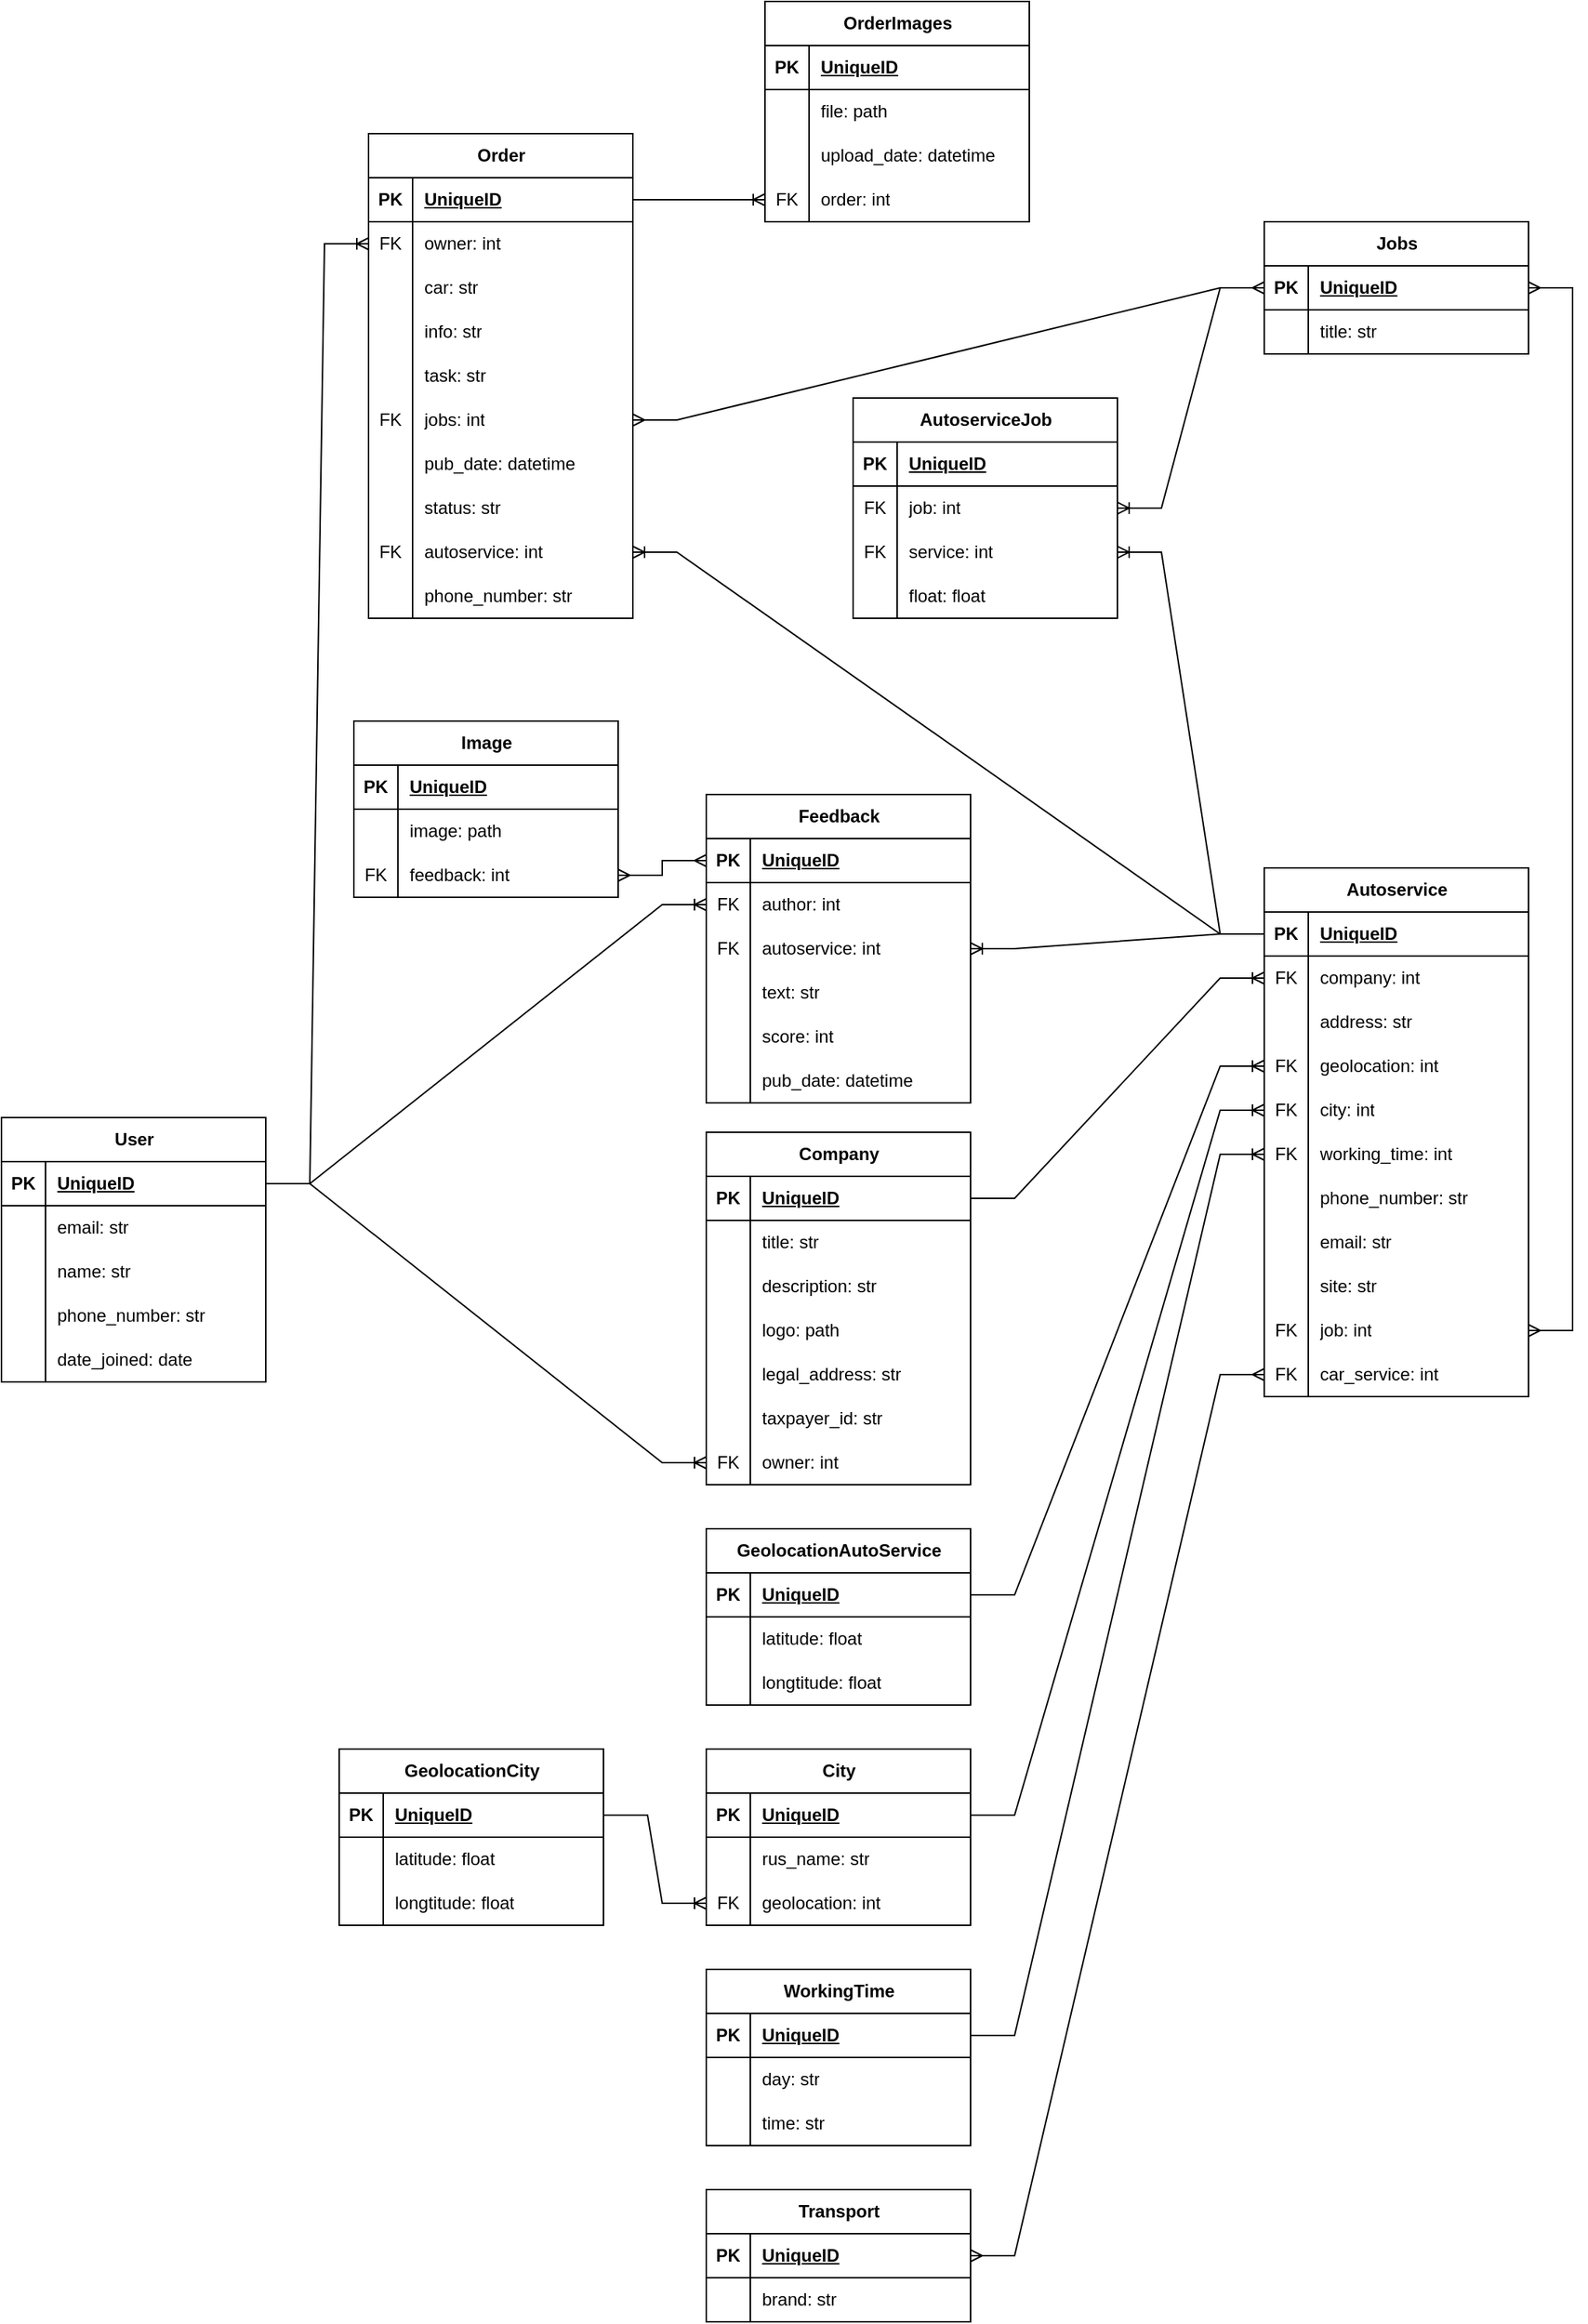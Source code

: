 <mxfile version="24.2.5" type="device">
  <diagram name="Page-1" id="RBfNKE-3n6uk7Hw0tzw2">
    <mxGraphModel dx="2659" dy="2748" grid="1" gridSize="10" guides="1" tooltips="1" connect="1" arrows="1" fold="1" page="1" pageScale="2" pageWidth="850" pageHeight="1100" math="0" shadow="0">
      <root>
        <mxCell id="0" />
        <mxCell id="1" parent="0" />
        <mxCell id="MWbKErEzvaGIOljHDJjm-1" value="User" style="shape=table;startSize=30;container=1;collapsible=1;childLayout=tableLayout;fixedRows=1;rowLines=0;fontStyle=1;align=center;resizeLast=1;html=1;" parent="1" vertex="1">
          <mxGeometry x="-790" y="320" width="180" height="180" as="geometry" />
        </mxCell>
        <mxCell id="MWbKErEzvaGIOljHDJjm-2" value="" style="shape=tableRow;horizontal=0;startSize=0;swimlaneHead=0;swimlaneBody=0;fillColor=none;collapsible=0;dropTarget=0;points=[[0,0.5],[1,0.5]];portConstraint=eastwest;top=0;left=0;right=0;bottom=1;" parent="MWbKErEzvaGIOljHDJjm-1" vertex="1">
          <mxGeometry y="30" width="180" height="30" as="geometry" />
        </mxCell>
        <mxCell id="MWbKErEzvaGIOljHDJjm-3" value="PK" style="shape=partialRectangle;connectable=0;fillColor=none;top=0;left=0;bottom=0;right=0;fontStyle=1;overflow=hidden;whiteSpace=wrap;html=1;" parent="MWbKErEzvaGIOljHDJjm-2" vertex="1">
          <mxGeometry width="30" height="30" as="geometry">
            <mxRectangle width="30" height="30" as="alternateBounds" />
          </mxGeometry>
        </mxCell>
        <mxCell id="MWbKErEzvaGIOljHDJjm-4" value="UniqueID" style="shape=partialRectangle;connectable=0;fillColor=none;top=0;left=0;bottom=0;right=0;align=left;spacingLeft=6;fontStyle=5;overflow=hidden;whiteSpace=wrap;html=1;" parent="MWbKErEzvaGIOljHDJjm-2" vertex="1">
          <mxGeometry x="30" width="150" height="30" as="geometry">
            <mxRectangle width="150" height="30" as="alternateBounds" />
          </mxGeometry>
        </mxCell>
        <mxCell id="MWbKErEzvaGIOljHDJjm-5" value="" style="shape=tableRow;horizontal=0;startSize=0;swimlaneHead=0;swimlaneBody=0;fillColor=none;collapsible=0;dropTarget=0;points=[[0,0.5],[1,0.5]];portConstraint=eastwest;top=0;left=0;right=0;bottom=0;" parent="MWbKErEzvaGIOljHDJjm-1" vertex="1">
          <mxGeometry y="60" width="180" height="30" as="geometry" />
        </mxCell>
        <mxCell id="MWbKErEzvaGIOljHDJjm-6" value="" style="shape=partialRectangle;connectable=0;fillColor=none;top=0;left=0;bottom=0;right=0;editable=1;overflow=hidden;whiteSpace=wrap;html=1;" parent="MWbKErEzvaGIOljHDJjm-5" vertex="1">
          <mxGeometry width="30" height="30" as="geometry">
            <mxRectangle width="30" height="30" as="alternateBounds" />
          </mxGeometry>
        </mxCell>
        <mxCell id="MWbKErEzvaGIOljHDJjm-7" value="email: str" style="shape=partialRectangle;connectable=0;fillColor=none;top=0;left=0;bottom=0;right=0;align=left;spacingLeft=6;overflow=hidden;whiteSpace=wrap;html=1;" parent="MWbKErEzvaGIOljHDJjm-5" vertex="1">
          <mxGeometry x="30" width="150" height="30" as="geometry">
            <mxRectangle width="150" height="30" as="alternateBounds" />
          </mxGeometry>
        </mxCell>
        <mxCell id="MWbKErEzvaGIOljHDJjm-8" value="" style="shape=tableRow;horizontal=0;startSize=0;swimlaneHead=0;swimlaneBody=0;fillColor=none;collapsible=0;dropTarget=0;points=[[0,0.5],[1,0.5]];portConstraint=eastwest;top=0;left=0;right=0;bottom=0;" parent="MWbKErEzvaGIOljHDJjm-1" vertex="1">
          <mxGeometry y="90" width="180" height="30" as="geometry" />
        </mxCell>
        <mxCell id="MWbKErEzvaGIOljHDJjm-9" value="" style="shape=partialRectangle;connectable=0;fillColor=none;top=0;left=0;bottom=0;right=0;editable=1;overflow=hidden;whiteSpace=wrap;html=1;" parent="MWbKErEzvaGIOljHDJjm-8" vertex="1">
          <mxGeometry width="30" height="30" as="geometry">
            <mxRectangle width="30" height="30" as="alternateBounds" />
          </mxGeometry>
        </mxCell>
        <mxCell id="MWbKErEzvaGIOljHDJjm-10" value="name: str" style="shape=partialRectangle;connectable=0;fillColor=none;top=0;left=0;bottom=0;right=0;align=left;spacingLeft=6;overflow=hidden;whiteSpace=wrap;html=1;" parent="MWbKErEzvaGIOljHDJjm-8" vertex="1">
          <mxGeometry x="30" width="150" height="30" as="geometry">
            <mxRectangle width="150" height="30" as="alternateBounds" />
          </mxGeometry>
        </mxCell>
        <mxCell id="MWbKErEzvaGIOljHDJjm-11" value="" style="shape=tableRow;horizontal=0;startSize=0;swimlaneHead=0;swimlaneBody=0;fillColor=none;collapsible=0;dropTarget=0;points=[[0,0.5],[1,0.5]];portConstraint=eastwest;top=0;left=0;right=0;bottom=0;" parent="MWbKErEzvaGIOljHDJjm-1" vertex="1">
          <mxGeometry y="120" width="180" height="30" as="geometry" />
        </mxCell>
        <mxCell id="MWbKErEzvaGIOljHDJjm-12" value="" style="shape=partialRectangle;connectable=0;fillColor=none;top=0;left=0;bottom=0;right=0;editable=1;overflow=hidden;whiteSpace=wrap;html=1;" parent="MWbKErEzvaGIOljHDJjm-11" vertex="1">
          <mxGeometry width="30" height="30" as="geometry">
            <mxRectangle width="30" height="30" as="alternateBounds" />
          </mxGeometry>
        </mxCell>
        <mxCell id="MWbKErEzvaGIOljHDJjm-13" value="phone_number: str" style="shape=partialRectangle;connectable=0;fillColor=none;top=0;left=0;bottom=0;right=0;align=left;spacingLeft=6;overflow=hidden;whiteSpace=wrap;html=1;" parent="MWbKErEzvaGIOljHDJjm-11" vertex="1">
          <mxGeometry x="30" width="150" height="30" as="geometry">
            <mxRectangle width="150" height="30" as="alternateBounds" />
          </mxGeometry>
        </mxCell>
        <mxCell id="0NUCPzeAyxTU0s6B-GyX-14" value="" style="shape=tableRow;horizontal=0;startSize=0;swimlaneHead=0;swimlaneBody=0;fillColor=none;collapsible=0;dropTarget=0;points=[[0,0.5],[1,0.5]];portConstraint=eastwest;top=0;left=0;right=0;bottom=0;" parent="MWbKErEzvaGIOljHDJjm-1" vertex="1">
          <mxGeometry y="150" width="180" height="30" as="geometry" />
        </mxCell>
        <mxCell id="0NUCPzeAyxTU0s6B-GyX-15" value="" style="shape=partialRectangle;connectable=0;fillColor=none;top=0;left=0;bottom=0;right=0;editable=1;overflow=hidden;whiteSpace=wrap;html=1;" parent="0NUCPzeAyxTU0s6B-GyX-14" vertex="1">
          <mxGeometry width="30" height="30" as="geometry">
            <mxRectangle width="30" height="30" as="alternateBounds" />
          </mxGeometry>
        </mxCell>
        <mxCell id="0NUCPzeAyxTU0s6B-GyX-16" value="date_joined: date" style="shape=partialRectangle;connectable=0;fillColor=none;top=0;left=0;bottom=0;right=0;align=left;spacingLeft=6;overflow=hidden;whiteSpace=wrap;html=1;" parent="0NUCPzeAyxTU0s6B-GyX-14" vertex="1">
          <mxGeometry x="30" width="150" height="30" as="geometry">
            <mxRectangle width="150" height="30" as="alternateBounds" />
          </mxGeometry>
        </mxCell>
        <mxCell id="0NUCPzeAyxTU0s6B-GyX-17" value="Company" style="shape=table;startSize=30;container=1;collapsible=1;childLayout=tableLayout;fixedRows=1;rowLines=0;fontStyle=1;align=center;resizeLast=1;html=1;" parent="1" vertex="1">
          <mxGeometry x="-310" y="330" width="180" height="240" as="geometry" />
        </mxCell>
        <mxCell id="0NUCPzeAyxTU0s6B-GyX-18" value="" style="shape=tableRow;horizontal=0;startSize=0;swimlaneHead=0;swimlaneBody=0;fillColor=none;collapsible=0;dropTarget=0;points=[[0,0.5],[1,0.5]];portConstraint=eastwest;top=0;left=0;right=0;bottom=1;" parent="0NUCPzeAyxTU0s6B-GyX-17" vertex="1">
          <mxGeometry y="30" width="180" height="30" as="geometry" />
        </mxCell>
        <mxCell id="0NUCPzeAyxTU0s6B-GyX-19" value="PK" style="shape=partialRectangle;connectable=0;fillColor=none;top=0;left=0;bottom=0;right=0;fontStyle=1;overflow=hidden;whiteSpace=wrap;html=1;" parent="0NUCPzeAyxTU0s6B-GyX-18" vertex="1">
          <mxGeometry width="30" height="30" as="geometry">
            <mxRectangle width="30" height="30" as="alternateBounds" />
          </mxGeometry>
        </mxCell>
        <mxCell id="0NUCPzeAyxTU0s6B-GyX-20" value="UniqueID" style="shape=partialRectangle;connectable=0;fillColor=none;top=0;left=0;bottom=0;right=0;align=left;spacingLeft=6;fontStyle=5;overflow=hidden;whiteSpace=wrap;html=1;" parent="0NUCPzeAyxTU0s6B-GyX-18" vertex="1">
          <mxGeometry x="30" width="150" height="30" as="geometry">
            <mxRectangle width="150" height="30" as="alternateBounds" />
          </mxGeometry>
        </mxCell>
        <mxCell id="0NUCPzeAyxTU0s6B-GyX-21" value="" style="shape=tableRow;horizontal=0;startSize=0;swimlaneHead=0;swimlaneBody=0;fillColor=none;collapsible=0;dropTarget=0;points=[[0,0.5],[1,0.5]];portConstraint=eastwest;top=0;left=0;right=0;bottom=0;" parent="0NUCPzeAyxTU0s6B-GyX-17" vertex="1">
          <mxGeometry y="60" width="180" height="30" as="geometry" />
        </mxCell>
        <mxCell id="0NUCPzeAyxTU0s6B-GyX-22" value="" style="shape=partialRectangle;connectable=0;fillColor=none;top=0;left=0;bottom=0;right=0;editable=1;overflow=hidden;whiteSpace=wrap;html=1;" parent="0NUCPzeAyxTU0s6B-GyX-21" vertex="1">
          <mxGeometry width="30" height="30" as="geometry">
            <mxRectangle width="30" height="30" as="alternateBounds" />
          </mxGeometry>
        </mxCell>
        <mxCell id="0NUCPzeAyxTU0s6B-GyX-23" value="title: str" style="shape=partialRectangle;connectable=0;fillColor=none;top=0;left=0;bottom=0;right=0;align=left;spacingLeft=6;overflow=hidden;whiteSpace=wrap;html=1;" parent="0NUCPzeAyxTU0s6B-GyX-21" vertex="1">
          <mxGeometry x="30" width="150" height="30" as="geometry">
            <mxRectangle width="150" height="30" as="alternateBounds" />
          </mxGeometry>
        </mxCell>
        <mxCell id="0NUCPzeAyxTU0s6B-GyX-24" value="" style="shape=tableRow;horizontal=0;startSize=0;swimlaneHead=0;swimlaneBody=0;fillColor=none;collapsible=0;dropTarget=0;points=[[0,0.5],[1,0.5]];portConstraint=eastwest;top=0;left=0;right=0;bottom=0;" parent="0NUCPzeAyxTU0s6B-GyX-17" vertex="1">
          <mxGeometry y="90" width="180" height="30" as="geometry" />
        </mxCell>
        <mxCell id="0NUCPzeAyxTU0s6B-GyX-25" value="" style="shape=partialRectangle;connectable=0;fillColor=none;top=0;left=0;bottom=0;right=0;editable=1;overflow=hidden;whiteSpace=wrap;html=1;" parent="0NUCPzeAyxTU0s6B-GyX-24" vertex="1">
          <mxGeometry width="30" height="30" as="geometry">
            <mxRectangle width="30" height="30" as="alternateBounds" />
          </mxGeometry>
        </mxCell>
        <mxCell id="0NUCPzeAyxTU0s6B-GyX-26" value="description: str" style="shape=partialRectangle;connectable=0;fillColor=none;top=0;left=0;bottom=0;right=0;align=left;spacingLeft=6;overflow=hidden;whiteSpace=wrap;html=1;" parent="0NUCPzeAyxTU0s6B-GyX-24" vertex="1">
          <mxGeometry x="30" width="150" height="30" as="geometry">
            <mxRectangle width="150" height="30" as="alternateBounds" />
          </mxGeometry>
        </mxCell>
        <mxCell id="0NUCPzeAyxTU0s6B-GyX-27" value="" style="shape=tableRow;horizontal=0;startSize=0;swimlaneHead=0;swimlaneBody=0;fillColor=none;collapsible=0;dropTarget=0;points=[[0,0.5],[1,0.5]];portConstraint=eastwest;top=0;left=0;right=0;bottom=0;" parent="0NUCPzeAyxTU0s6B-GyX-17" vertex="1">
          <mxGeometry y="120" width="180" height="30" as="geometry" />
        </mxCell>
        <mxCell id="0NUCPzeAyxTU0s6B-GyX-28" value="" style="shape=partialRectangle;connectable=0;fillColor=none;top=0;left=0;bottom=0;right=0;editable=1;overflow=hidden;whiteSpace=wrap;html=1;" parent="0NUCPzeAyxTU0s6B-GyX-27" vertex="1">
          <mxGeometry width="30" height="30" as="geometry">
            <mxRectangle width="30" height="30" as="alternateBounds" />
          </mxGeometry>
        </mxCell>
        <mxCell id="0NUCPzeAyxTU0s6B-GyX-29" value="logo: path" style="shape=partialRectangle;connectable=0;fillColor=none;top=0;left=0;bottom=0;right=0;align=left;spacingLeft=6;overflow=hidden;whiteSpace=wrap;html=1;" parent="0NUCPzeAyxTU0s6B-GyX-27" vertex="1">
          <mxGeometry x="30" width="150" height="30" as="geometry">
            <mxRectangle width="150" height="30" as="alternateBounds" />
          </mxGeometry>
        </mxCell>
        <mxCell id="0NUCPzeAyxTU0s6B-GyX-30" value="" style="shape=tableRow;horizontal=0;startSize=0;swimlaneHead=0;swimlaneBody=0;fillColor=none;collapsible=0;dropTarget=0;points=[[0,0.5],[1,0.5]];portConstraint=eastwest;top=0;left=0;right=0;bottom=0;" parent="0NUCPzeAyxTU0s6B-GyX-17" vertex="1">
          <mxGeometry y="150" width="180" height="30" as="geometry" />
        </mxCell>
        <mxCell id="0NUCPzeAyxTU0s6B-GyX-31" value="" style="shape=partialRectangle;connectable=0;fillColor=none;top=0;left=0;bottom=0;right=0;editable=1;overflow=hidden;whiteSpace=wrap;html=1;" parent="0NUCPzeAyxTU0s6B-GyX-30" vertex="1">
          <mxGeometry width="30" height="30" as="geometry">
            <mxRectangle width="30" height="30" as="alternateBounds" />
          </mxGeometry>
        </mxCell>
        <mxCell id="0NUCPzeAyxTU0s6B-GyX-32" value="legal_address: str" style="shape=partialRectangle;connectable=0;fillColor=none;top=0;left=0;bottom=0;right=0;align=left;spacingLeft=6;overflow=hidden;whiteSpace=wrap;html=1;" parent="0NUCPzeAyxTU0s6B-GyX-30" vertex="1">
          <mxGeometry x="30" width="150" height="30" as="geometry">
            <mxRectangle width="150" height="30" as="alternateBounds" />
          </mxGeometry>
        </mxCell>
        <mxCell id="0NUCPzeAyxTU0s6B-GyX-33" value="" style="shape=tableRow;horizontal=0;startSize=0;swimlaneHead=0;swimlaneBody=0;fillColor=none;collapsible=0;dropTarget=0;points=[[0,0.5],[1,0.5]];portConstraint=eastwest;top=0;left=0;right=0;bottom=0;" parent="0NUCPzeAyxTU0s6B-GyX-17" vertex="1">
          <mxGeometry y="180" width="180" height="30" as="geometry" />
        </mxCell>
        <mxCell id="0NUCPzeAyxTU0s6B-GyX-34" value="" style="shape=partialRectangle;connectable=0;fillColor=none;top=0;left=0;bottom=0;right=0;editable=1;overflow=hidden;whiteSpace=wrap;html=1;" parent="0NUCPzeAyxTU0s6B-GyX-33" vertex="1">
          <mxGeometry width="30" height="30" as="geometry">
            <mxRectangle width="30" height="30" as="alternateBounds" />
          </mxGeometry>
        </mxCell>
        <mxCell id="0NUCPzeAyxTU0s6B-GyX-35" value="taxpayer_id: str" style="shape=partialRectangle;connectable=0;fillColor=none;top=0;left=0;bottom=0;right=0;align=left;spacingLeft=6;overflow=hidden;whiteSpace=wrap;html=1;" parent="0NUCPzeAyxTU0s6B-GyX-33" vertex="1">
          <mxGeometry x="30" width="150" height="30" as="geometry">
            <mxRectangle width="150" height="30" as="alternateBounds" />
          </mxGeometry>
        </mxCell>
        <mxCell id="0NUCPzeAyxTU0s6B-GyX-36" value="" style="shape=tableRow;horizontal=0;startSize=0;swimlaneHead=0;swimlaneBody=0;fillColor=none;collapsible=0;dropTarget=0;points=[[0,0.5],[1,0.5]];portConstraint=eastwest;top=0;left=0;right=0;bottom=0;" parent="0NUCPzeAyxTU0s6B-GyX-17" vertex="1">
          <mxGeometry y="210" width="180" height="30" as="geometry" />
        </mxCell>
        <mxCell id="0NUCPzeAyxTU0s6B-GyX-37" value="FK" style="shape=partialRectangle;connectable=0;fillColor=none;top=0;left=0;bottom=0;right=0;editable=1;overflow=hidden;whiteSpace=wrap;html=1;" parent="0NUCPzeAyxTU0s6B-GyX-36" vertex="1">
          <mxGeometry width="30" height="30" as="geometry">
            <mxRectangle width="30" height="30" as="alternateBounds" />
          </mxGeometry>
        </mxCell>
        <mxCell id="0NUCPzeAyxTU0s6B-GyX-38" value="owner: int" style="shape=partialRectangle;connectable=0;fillColor=none;top=0;left=0;bottom=0;right=0;align=left;spacingLeft=6;overflow=hidden;whiteSpace=wrap;html=1;" parent="0NUCPzeAyxTU0s6B-GyX-36" vertex="1">
          <mxGeometry x="30" width="150" height="30" as="geometry">
            <mxRectangle width="150" height="30" as="alternateBounds" />
          </mxGeometry>
        </mxCell>
        <mxCell id="0NUCPzeAyxTU0s6B-GyX-39" value="" style="edgeStyle=entityRelationEdgeStyle;fontSize=12;html=1;endArrow=ERoneToMany;rounded=0;exitX=1;exitY=0.5;exitDx=0;exitDy=0;entryX=0;entryY=0.5;entryDx=0;entryDy=0;" parent="1" source="MWbKErEzvaGIOljHDJjm-2" target="0NUCPzeAyxTU0s6B-GyX-36" edge="1">
          <mxGeometry width="100" height="100" relative="1" as="geometry">
            <mxPoint x="370" y="560" as="sourcePoint" />
            <mxPoint x="470" y="460" as="targetPoint" />
          </mxGeometry>
        </mxCell>
        <mxCell id="0NUCPzeAyxTU0s6B-GyX-40" value="Transport" style="shape=table;startSize=30;container=1;collapsible=1;childLayout=tableLayout;fixedRows=1;rowLines=0;fontStyle=1;align=center;resizeLast=1;html=1;" parent="1" vertex="1">
          <mxGeometry x="-310" y="1050" width="180" height="90" as="geometry" />
        </mxCell>
        <mxCell id="0NUCPzeAyxTU0s6B-GyX-41" value="" style="shape=tableRow;horizontal=0;startSize=0;swimlaneHead=0;swimlaneBody=0;fillColor=none;collapsible=0;dropTarget=0;points=[[0,0.5],[1,0.5]];portConstraint=eastwest;top=0;left=0;right=0;bottom=1;" parent="0NUCPzeAyxTU0s6B-GyX-40" vertex="1">
          <mxGeometry y="30" width="180" height="30" as="geometry" />
        </mxCell>
        <mxCell id="0NUCPzeAyxTU0s6B-GyX-42" value="PK" style="shape=partialRectangle;connectable=0;fillColor=none;top=0;left=0;bottom=0;right=0;fontStyle=1;overflow=hidden;whiteSpace=wrap;html=1;" parent="0NUCPzeAyxTU0s6B-GyX-41" vertex="1">
          <mxGeometry width="30" height="30" as="geometry">
            <mxRectangle width="30" height="30" as="alternateBounds" />
          </mxGeometry>
        </mxCell>
        <mxCell id="0NUCPzeAyxTU0s6B-GyX-43" value="UniqueID" style="shape=partialRectangle;connectable=0;fillColor=none;top=0;left=0;bottom=0;right=0;align=left;spacingLeft=6;fontStyle=5;overflow=hidden;whiteSpace=wrap;html=1;" parent="0NUCPzeAyxTU0s6B-GyX-41" vertex="1">
          <mxGeometry x="30" width="150" height="30" as="geometry">
            <mxRectangle width="150" height="30" as="alternateBounds" />
          </mxGeometry>
        </mxCell>
        <mxCell id="0NUCPzeAyxTU0s6B-GyX-44" value="" style="shape=tableRow;horizontal=0;startSize=0;swimlaneHead=0;swimlaneBody=0;fillColor=none;collapsible=0;dropTarget=0;points=[[0,0.5],[1,0.5]];portConstraint=eastwest;top=0;left=0;right=0;bottom=0;" parent="0NUCPzeAyxTU0s6B-GyX-40" vertex="1">
          <mxGeometry y="60" width="180" height="30" as="geometry" />
        </mxCell>
        <mxCell id="0NUCPzeAyxTU0s6B-GyX-45" value="" style="shape=partialRectangle;connectable=0;fillColor=none;top=0;left=0;bottom=0;right=0;editable=1;overflow=hidden;whiteSpace=wrap;html=1;" parent="0NUCPzeAyxTU0s6B-GyX-44" vertex="1">
          <mxGeometry width="30" height="30" as="geometry">
            <mxRectangle width="30" height="30" as="alternateBounds" />
          </mxGeometry>
        </mxCell>
        <mxCell id="0NUCPzeAyxTU0s6B-GyX-46" value="brand: str" style="shape=partialRectangle;connectable=0;fillColor=none;top=0;left=0;bottom=0;right=0;align=left;spacingLeft=6;overflow=hidden;whiteSpace=wrap;html=1;" parent="0NUCPzeAyxTU0s6B-GyX-44" vertex="1">
          <mxGeometry x="30" width="150" height="30" as="geometry">
            <mxRectangle width="150" height="30" as="alternateBounds" />
          </mxGeometry>
        </mxCell>
        <mxCell id="0NUCPzeAyxTU0s6B-GyX-53" value="WorkingTime" style="shape=table;startSize=30;container=1;collapsible=1;childLayout=tableLayout;fixedRows=1;rowLines=0;fontStyle=1;align=center;resizeLast=1;html=1;" parent="1" vertex="1">
          <mxGeometry x="-310" y="900" width="180" height="120" as="geometry" />
        </mxCell>
        <mxCell id="0NUCPzeAyxTU0s6B-GyX-54" value="" style="shape=tableRow;horizontal=0;startSize=0;swimlaneHead=0;swimlaneBody=0;fillColor=none;collapsible=0;dropTarget=0;points=[[0,0.5],[1,0.5]];portConstraint=eastwest;top=0;left=0;right=0;bottom=1;" parent="0NUCPzeAyxTU0s6B-GyX-53" vertex="1">
          <mxGeometry y="30" width="180" height="30" as="geometry" />
        </mxCell>
        <mxCell id="0NUCPzeAyxTU0s6B-GyX-55" value="PK" style="shape=partialRectangle;connectable=0;fillColor=none;top=0;left=0;bottom=0;right=0;fontStyle=1;overflow=hidden;whiteSpace=wrap;html=1;" parent="0NUCPzeAyxTU0s6B-GyX-54" vertex="1">
          <mxGeometry width="30" height="30" as="geometry">
            <mxRectangle width="30" height="30" as="alternateBounds" />
          </mxGeometry>
        </mxCell>
        <mxCell id="0NUCPzeAyxTU0s6B-GyX-56" value="UniqueID" style="shape=partialRectangle;connectable=0;fillColor=none;top=0;left=0;bottom=0;right=0;align=left;spacingLeft=6;fontStyle=5;overflow=hidden;whiteSpace=wrap;html=1;" parent="0NUCPzeAyxTU0s6B-GyX-54" vertex="1">
          <mxGeometry x="30" width="150" height="30" as="geometry">
            <mxRectangle width="150" height="30" as="alternateBounds" />
          </mxGeometry>
        </mxCell>
        <mxCell id="0NUCPzeAyxTU0s6B-GyX-57" value="" style="shape=tableRow;horizontal=0;startSize=0;swimlaneHead=0;swimlaneBody=0;fillColor=none;collapsible=0;dropTarget=0;points=[[0,0.5],[1,0.5]];portConstraint=eastwest;top=0;left=0;right=0;bottom=0;" parent="0NUCPzeAyxTU0s6B-GyX-53" vertex="1">
          <mxGeometry y="60" width="180" height="30" as="geometry" />
        </mxCell>
        <mxCell id="0NUCPzeAyxTU0s6B-GyX-58" value="" style="shape=partialRectangle;connectable=0;fillColor=none;top=0;left=0;bottom=0;right=0;editable=1;overflow=hidden;whiteSpace=wrap;html=1;" parent="0NUCPzeAyxTU0s6B-GyX-57" vertex="1">
          <mxGeometry width="30" height="30" as="geometry">
            <mxRectangle width="30" height="30" as="alternateBounds" />
          </mxGeometry>
        </mxCell>
        <mxCell id="0NUCPzeAyxTU0s6B-GyX-59" value="day: str" style="shape=partialRectangle;connectable=0;fillColor=none;top=0;left=0;bottom=0;right=0;align=left;spacingLeft=6;overflow=hidden;whiteSpace=wrap;html=1;" parent="0NUCPzeAyxTU0s6B-GyX-57" vertex="1">
          <mxGeometry x="30" width="150" height="30" as="geometry">
            <mxRectangle width="150" height="30" as="alternateBounds" />
          </mxGeometry>
        </mxCell>
        <mxCell id="0NUCPzeAyxTU0s6B-GyX-60" value="" style="shape=tableRow;horizontal=0;startSize=0;swimlaneHead=0;swimlaneBody=0;fillColor=none;collapsible=0;dropTarget=0;points=[[0,0.5],[1,0.5]];portConstraint=eastwest;top=0;left=0;right=0;bottom=0;" parent="0NUCPzeAyxTU0s6B-GyX-53" vertex="1">
          <mxGeometry y="90" width="180" height="30" as="geometry" />
        </mxCell>
        <mxCell id="0NUCPzeAyxTU0s6B-GyX-61" value="" style="shape=partialRectangle;connectable=0;fillColor=none;top=0;left=0;bottom=0;right=0;editable=1;overflow=hidden;whiteSpace=wrap;html=1;" parent="0NUCPzeAyxTU0s6B-GyX-60" vertex="1">
          <mxGeometry width="30" height="30" as="geometry">
            <mxRectangle width="30" height="30" as="alternateBounds" />
          </mxGeometry>
        </mxCell>
        <mxCell id="0NUCPzeAyxTU0s6B-GyX-62" value="time: str" style="shape=partialRectangle;connectable=0;fillColor=none;top=0;left=0;bottom=0;right=0;align=left;spacingLeft=6;overflow=hidden;whiteSpace=wrap;html=1;" parent="0NUCPzeAyxTU0s6B-GyX-60" vertex="1">
          <mxGeometry x="30" width="150" height="30" as="geometry">
            <mxRectangle width="150" height="30" as="alternateBounds" />
          </mxGeometry>
        </mxCell>
        <mxCell id="0NUCPzeAyxTU0s6B-GyX-66" value="GeolocationCity" style="shape=table;startSize=30;container=1;collapsible=1;childLayout=tableLayout;fixedRows=1;rowLines=0;fontStyle=1;align=center;resizeLast=1;html=1;" parent="1" vertex="1">
          <mxGeometry x="-560" y="750" width="180" height="120" as="geometry" />
        </mxCell>
        <mxCell id="0NUCPzeAyxTU0s6B-GyX-67" value="" style="shape=tableRow;horizontal=0;startSize=0;swimlaneHead=0;swimlaneBody=0;fillColor=none;collapsible=0;dropTarget=0;points=[[0,0.5],[1,0.5]];portConstraint=eastwest;top=0;left=0;right=0;bottom=1;" parent="0NUCPzeAyxTU0s6B-GyX-66" vertex="1">
          <mxGeometry y="30" width="180" height="30" as="geometry" />
        </mxCell>
        <mxCell id="0NUCPzeAyxTU0s6B-GyX-68" value="PK" style="shape=partialRectangle;connectable=0;fillColor=none;top=0;left=0;bottom=0;right=0;fontStyle=1;overflow=hidden;whiteSpace=wrap;html=1;" parent="0NUCPzeAyxTU0s6B-GyX-67" vertex="1">
          <mxGeometry width="30" height="30" as="geometry">
            <mxRectangle width="30" height="30" as="alternateBounds" />
          </mxGeometry>
        </mxCell>
        <mxCell id="0NUCPzeAyxTU0s6B-GyX-69" value="UniqueID" style="shape=partialRectangle;connectable=0;fillColor=none;top=0;left=0;bottom=0;right=0;align=left;spacingLeft=6;fontStyle=5;overflow=hidden;whiteSpace=wrap;html=1;" parent="0NUCPzeAyxTU0s6B-GyX-67" vertex="1">
          <mxGeometry x="30" width="150" height="30" as="geometry">
            <mxRectangle width="150" height="30" as="alternateBounds" />
          </mxGeometry>
        </mxCell>
        <mxCell id="0NUCPzeAyxTU0s6B-GyX-70" value="" style="shape=tableRow;horizontal=0;startSize=0;swimlaneHead=0;swimlaneBody=0;fillColor=none;collapsible=0;dropTarget=0;points=[[0,0.5],[1,0.5]];portConstraint=eastwest;top=0;left=0;right=0;bottom=0;" parent="0NUCPzeAyxTU0s6B-GyX-66" vertex="1">
          <mxGeometry y="60" width="180" height="30" as="geometry" />
        </mxCell>
        <mxCell id="0NUCPzeAyxTU0s6B-GyX-71" value="" style="shape=partialRectangle;connectable=0;fillColor=none;top=0;left=0;bottom=0;right=0;editable=1;overflow=hidden;whiteSpace=wrap;html=1;" parent="0NUCPzeAyxTU0s6B-GyX-70" vertex="1">
          <mxGeometry width="30" height="30" as="geometry">
            <mxRectangle width="30" height="30" as="alternateBounds" />
          </mxGeometry>
        </mxCell>
        <mxCell id="0NUCPzeAyxTU0s6B-GyX-72" value="latitude: float" style="shape=partialRectangle;connectable=0;fillColor=none;top=0;left=0;bottom=0;right=0;align=left;spacingLeft=6;overflow=hidden;whiteSpace=wrap;html=1;" parent="0NUCPzeAyxTU0s6B-GyX-70" vertex="1">
          <mxGeometry x="30" width="150" height="30" as="geometry">
            <mxRectangle width="150" height="30" as="alternateBounds" />
          </mxGeometry>
        </mxCell>
        <mxCell id="0NUCPzeAyxTU0s6B-GyX-73" value="" style="shape=tableRow;horizontal=0;startSize=0;swimlaneHead=0;swimlaneBody=0;fillColor=none;collapsible=0;dropTarget=0;points=[[0,0.5],[1,0.5]];portConstraint=eastwest;top=0;left=0;right=0;bottom=0;" parent="0NUCPzeAyxTU0s6B-GyX-66" vertex="1">
          <mxGeometry y="90" width="180" height="30" as="geometry" />
        </mxCell>
        <mxCell id="0NUCPzeAyxTU0s6B-GyX-74" value="" style="shape=partialRectangle;connectable=0;fillColor=none;top=0;left=0;bottom=0;right=0;editable=1;overflow=hidden;whiteSpace=wrap;html=1;" parent="0NUCPzeAyxTU0s6B-GyX-73" vertex="1">
          <mxGeometry width="30" height="30" as="geometry">
            <mxRectangle width="30" height="30" as="alternateBounds" />
          </mxGeometry>
        </mxCell>
        <mxCell id="0NUCPzeAyxTU0s6B-GyX-75" value="longtitude: float" style="shape=partialRectangle;connectable=0;fillColor=none;top=0;left=0;bottom=0;right=0;align=left;spacingLeft=6;overflow=hidden;whiteSpace=wrap;html=1;" parent="0NUCPzeAyxTU0s6B-GyX-73" vertex="1">
          <mxGeometry x="30" width="150" height="30" as="geometry">
            <mxRectangle width="150" height="30" as="alternateBounds" />
          </mxGeometry>
        </mxCell>
        <mxCell id="0NUCPzeAyxTU0s6B-GyX-79" value="City" style="shape=table;startSize=30;container=1;collapsible=1;childLayout=tableLayout;fixedRows=1;rowLines=0;fontStyle=1;align=center;resizeLast=1;html=1;" parent="1" vertex="1">
          <mxGeometry x="-310" y="750" width="180" height="120" as="geometry" />
        </mxCell>
        <mxCell id="0NUCPzeAyxTU0s6B-GyX-80" value="" style="shape=tableRow;horizontal=0;startSize=0;swimlaneHead=0;swimlaneBody=0;fillColor=none;collapsible=0;dropTarget=0;points=[[0,0.5],[1,0.5]];portConstraint=eastwest;top=0;left=0;right=0;bottom=1;" parent="0NUCPzeAyxTU0s6B-GyX-79" vertex="1">
          <mxGeometry y="30" width="180" height="30" as="geometry" />
        </mxCell>
        <mxCell id="0NUCPzeAyxTU0s6B-GyX-81" value="PK" style="shape=partialRectangle;connectable=0;fillColor=none;top=0;left=0;bottom=0;right=0;fontStyle=1;overflow=hidden;whiteSpace=wrap;html=1;" parent="0NUCPzeAyxTU0s6B-GyX-80" vertex="1">
          <mxGeometry width="30" height="30" as="geometry">
            <mxRectangle width="30" height="30" as="alternateBounds" />
          </mxGeometry>
        </mxCell>
        <mxCell id="0NUCPzeAyxTU0s6B-GyX-82" value="UniqueID" style="shape=partialRectangle;connectable=0;fillColor=none;top=0;left=0;bottom=0;right=0;align=left;spacingLeft=6;fontStyle=5;overflow=hidden;whiteSpace=wrap;html=1;" parent="0NUCPzeAyxTU0s6B-GyX-80" vertex="1">
          <mxGeometry x="30" width="150" height="30" as="geometry">
            <mxRectangle width="150" height="30" as="alternateBounds" />
          </mxGeometry>
        </mxCell>
        <mxCell id="0NUCPzeAyxTU0s6B-GyX-83" value="" style="shape=tableRow;horizontal=0;startSize=0;swimlaneHead=0;swimlaneBody=0;fillColor=none;collapsible=0;dropTarget=0;points=[[0,0.5],[1,0.5]];portConstraint=eastwest;top=0;left=0;right=0;bottom=0;" parent="0NUCPzeAyxTU0s6B-GyX-79" vertex="1">
          <mxGeometry y="60" width="180" height="30" as="geometry" />
        </mxCell>
        <mxCell id="0NUCPzeAyxTU0s6B-GyX-84" value="" style="shape=partialRectangle;connectable=0;fillColor=none;top=0;left=0;bottom=0;right=0;editable=1;overflow=hidden;whiteSpace=wrap;html=1;" parent="0NUCPzeAyxTU0s6B-GyX-83" vertex="1">
          <mxGeometry width="30" height="30" as="geometry">
            <mxRectangle width="30" height="30" as="alternateBounds" />
          </mxGeometry>
        </mxCell>
        <mxCell id="0NUCPzeAyxTU0s6B-GyX-85" value="rus_name: str" style="shape=partialRectangle;connectable=0;fillColor=none;top=0;left=0;bottom=0;right=0;align=left;spacingLeft=6;overflow=hidden;whiteSpace=wrap;html=1;" parent="0NUCPzeAyxTU0s6B-GyX-83" vertex="1">
          <mxGeometry x="30" width="150" height="30" as="geometry">
            <mxRectangle width="150" height="30" as="alternateBounds" />
          </mxGeometry>
        </mxCell>
        <mxCell id="0NUCPzeAyxTU0s6B-GyX-86" value="" style="shape=tableRow;horizontal=0;startSize=0;swimlaneHead=0;swimlaneBody=0;fillColor=none;collapsible=0;dropTarget=0;points=[[0,0.5],[1,0.5]];portConstraint=eastwest;top=0;left=0;right=0;bottom=0;" parent="0NUCPzeAyxTU0s6B-GyX-79" vertex="1">
          <mxGeometry y="90" width="180" height="30" as="geometry" />
        </mxCell>
        <mxCell id="0NUCPzeAyxTU0s6B-GyX-87" value="FK" style="shape=partialRectangle;connectable=0;fillColor=none;top=0;left=0;bottom=0;right=0;editable=1;overflow=hidden;whiteSpace=wrap;html=1;" parent="0NUCPzeAyxTU0s6B-GyX-86" vertex="1">
          <mxGeometry width="30" height="30" as="geometry">
            <mxRectangle width="30" height="30" as="alternateBounds" />
          </mxGeometry>
        </mxCell>
        <mxCell id="0NUCPzeAyxTU0s6B-GyX-88" value="geolocation: int" style="shape=partialRectangle;connectable=0;fillColor=none;top=0;left=0;bottom=0;right=0;align=left;spacingLeft=6;overflow=hidden;whiteSpace=wrap;html=1;" parent="0NUCPzeAyxTU0s6B-GyX-86" vertex="1">
          <mxGeometry x="30" width="150" height="30" as="geometry">
            <mxRectangle width="150" height="30" as="alternateBounds" />
          </mxGeometry>
        </mxCell>
        <mxCell id="0NUCPzeAyxTU0s6B-GyX-93" value="GeolocationAutoService" style="shape=table;startSize=30;container=1;collapsible=1;childLayout=tableLayout;fixedRows=1;rowLines=0;fontStyle=1;align=center;resizeLast=1;html=1;" parent="1" vertex="1">
          <mxGeometry x="-310" y="600" width="180" height="120" as="geometry" />
        </mxCell>
        <mxCell id="0NUCPzeAyxTU0s6B-GyX-94" value="" style="shape=tableRow;horizontal=0;startSize=0;swimlaneHead=0;swimlaneBody=0;fillColor=none;collapsible=0;dropTarget=0;points=[[0,0.5],[1,0.5]];portConstraint=eastwest;top=0;left=0;right=0;bottom=1;" parent="0NUCPzeAyxTU0s6B-GyX-93" vertex="1">
          <mxGeometry y="30" width="180" height="30" as="geometry" />
        </mxCell>
        <mxCell id="0NUCPzeAyxTU0s6B-GyX-95" value="PK" style="shape=partialRectangle;connectable=0;fillColor=none;top=0;left=0;bottom=0;right=0;fontStyle=1;overflow=hidden;whiteSpace=wrap;html=1;" parent="0NUCPzeAyxTU0s6B-GyX-94" vertex="1">
          <mxGeometry width="30" height="30" as="geometry">
            <mxRectangle width="30" height="30" as="alternateBounds" />
          </mxGeometry>
        </mxCell>
        <mxCell id="0NUCPzeAyxTU0s6B-GyX-96" value="UniqueID" style="shape=partialRectangle;connectable=0;fillColor=none;top=0;left=0;bottom=0;right=0;align=left;spacingLeft=6;fontStyle=5;overflow=hidden;whiteSpace=wrap;html=1;" parent="0NUCPzeAyxTU0s6B-GyX-94" vertex="1">
          <mxGeometry x="30" width="150" height="30" as="geometry">
            <mxRectangle width="150" height="30" as="alternateBounds" />
          </mxGeometry>
        </mxCell>
        <mxCell id="0NUCPzeAyxTU0s6B-GyX-97" value="" style="shape=tableRow;horizontal=0;startSize=0;swimlaneHead=0;swimlaneBody=0;fillColor=none;collapsible=0;dropTarget=0;points=[[0,0.5],[1,0.5]];portConstraint=eastwest;top=0;left=0;right=0;bottom=0;" parent="0NUCPzeAyxTU0s6B-GyX-93" vertex="1">
          <mxGeometry y="60" width="180" height="30" as="geometry" />
        </mxCell>
        <mxCell id="0NUCPzeAyxTU0s6B-GyX-98" value="" style="shape=partialRectangle;connectable=0;fillColor=none;top=0;left=0;bottom=0;right=0;editable=1;overflow=hidden;whiteSpace=wrap;html=1;" parent="0NUCPzeAyxTU0s6B-GyX-97" vertex="1">
          <mxGeometry width="30" height="30" as="geometry">
            <mxRectangle width="30" height="30" as="alternateBounds" />
          </mxGeometry>
        </mxCell>
        <mxCell id="0NUCPzeAyxTU0s6B-GyX-99" value="latitude: float" style="shape=partialRectangle;connectable=0;fillColor=none;top=0;left=0;bottom=0;right=0;align=left;spacingLeft=6;overflow=hidden;whiteSpace=wrap;html=1;" parent="0NUCPzeAyxTU0s6B-GyX-97" vertex="1">
          <mxGeometry x="30" width="150" height="30" as="geometry">
            <mxRectangle width="150" height="30" as="alternateBounds" />
          </mxGeometry>
        </mxCell>
        <mxCell id="0NUCPzeAyxTU0s6B-GyX-100" value="" style="shape=tableRow;horizontal=0;startSize=0;swimlaneHead=0;swimlaneBody=0;fillColor=none;collapsible=0;dropTarget=0;points=[[0,0.5],[1,0.5]];portConstraint=eastwest;top=0;left=0;right=0;bottom=0;" parent="0NUCPzeAyxTU0s6B-GyX-93" vertex="1">
          <mxGeometry y="90" width="180" height="30" as="geometry" />
        </mxCell>
        <mxCell id="0NUCPzeAyxTU0s6B-GyX-101" value="" style="shape=partialRectangle;connectable=0;fillColor=none;top=0;left=0;bottom=0;right=0;editable=1;overflow=hidden;whiteSpace=wrap;html=1;" parent="0NUCPzeAyxTU0s6B-GyX-100" vertex="1">
          <mxGeometry width="30" height="30" as="geometry">
            <mxRectangle width="30" height="30" as="alternateBounds" />
          </mxGeometry>
        </mxCell>
        <mxCell id="0NUCPzeAyxTU0s6B-GyX-102" value="longtitude: float" style="shape=partialRectangle;connectable=0;fillColor=none;top=0;left=0;bottom=0;right=0;align=left;spacingLeft=6;overflow=hidden;whiteSpace=wrap;html=1;" parent="0NUCPzeAyxTU0s6B-GyX-100" vertex="1">
          <mxGeometry x="30" width="150" height="30" as="geometry">
            <mxRectangle width="150" height="30" as="alternateBounds" />
          </mxGeometry>
        </mxCell>
        <mxCell id="0NUCPzeAyxTU0s6B-GyX-106" value="Jobs" style="shape=table;startSize=30;container=1;collapsible=1;childLayout=tableLayout;fixedRows=1;rowLines=0;fontStyle=1;align=center;resizeLast=1;html=1;" parent="1" vertex="1">
          <mxGeometry x="70" y="-290" width="180" height="90" as="geometry" />
        </mxCell>
        <mxCell id="0NUCPzeAyxTU0s6B-GyX-107" value="" style="shape=tableRow;horizontal=0;startSize=0;swimlaneHead=0;swimlaneBody=0;fillColor=none;collapsible=0;dropTarget=0;points=[[0,0.5],[1,0.5]];portConstraint=eastwest;top=0;left=0;right=0;bottom=1;" parent="0NUCPzeAyxTU0s6B-GyX-106" vertex="1">
          <mxGeometry y="30" width="180" height="30" as="geometry" />
        </mxCell>
        <mxCell id="0NUCPzeAyxTU0s6B-GyX-108" value="PK" style="shape=partialRectangle;connectable=0;fillColor=none;top=0;left=0;bottom=0;right=0;fontStyle=1;overflow=hidden;whiteSpace=wrap;html=1;" parent="0NUCPzeAyxTU0s6B-GyX-107" vertex="1">
          <mxGeometry width="30" height="30" as="geometry">
            <mxRectangle width="30" height="30" as="alternateBounds" />
          </mxGeometry>
        </mxCell>
        <mxCell id="0NUCPzeAyxTU0s6B-GyX-109" value="UniqueID" style="shape=partialRectangle;connectable=0;fillColor=none;top=0;left=0;bottom=0;right=0;align=left;spacingLeft=6;fontStyle=5;overflow=hidden;whiteSpace=wrap;html=1;" parent="0NUCPzeAyxTU0s6B-GyX-107" vertex="1">
          <mxGeometry x="30" width="150" height="30" as="geometry">
            <mxRectangle width="150" height="30" as="alternateBounds" />
          </mxGeometry>
        </mxCell>
        <mxCell id="0NUCPzeAyxTU0s6B-GyX-110" value="" style="shape=tableRow;horizontal=0;startSize=0;swimlaneHead=0;swimlaneBody=0;fillColor=none;collapsible=0;dropTarget=0;points=[[0,0.5],[1,0.5]];portConstraint=eastwest;top=0;left=0;right=0;bottom=0;" parent="0NUCPzeAyxTU0s6B-GyX-106" vertex="1">
          <mxGeometry y="60" width="180" height="30" as="geometry" />
        </mxCell>
        <mxCell id="0NUCPzeAyxTU0s6B-GyX-111" value="" style="shape=partialRectangle;connectable=0;fillColor=none;top=0;left=0;bottom=0;right=0;editable=1;overflow=hidden;whiteSpace=wrap;html=1;" parent="0NUCPzeAyxTU0s6B-GyX-110" vertex="1">
          <mxGeometry width="30" height="30" as="geometry">
            <mxRectangle width="30" height="30" as="alternateBounds" />
          </mxGeometry>
        </mxCell>
        <mxCell id="0NUCPzeAyxTU0s6B-GyX-112" value="title: str" style="shape=partialRectangle;connectable=0;fillColor=none;top=0;left=0;bottom=0;right=0;align=left;spacingLeft=6;overflow=hidden;whiteSpace=wrap;html=1;" parent="0NUCPzeAyxTU0s6B-GyX-110" vertex="1">
          <mxGeometry x="30" width="150" height="30" as="geometry">
            <mxRectangle width="150" height="30" as="alternateBounds" />
          </mxGeometry>
        </mxCell>
        <mxCell id="0NUCPzeAyxTU0s6B-GyX-119" value="Autoservice" style="shape=table;startSize=30;container=1;collapsible=1;childLayout=tableLayout;fixedRows=1;rowLines=0;fontStyle=1;align=center;resizeLast=1;html=1;" parent="1" vertex="1">
          <mxGeometry x="70" y="150" width="180" height="360" as="geometry" />
        </mxCell>
        <mxCell id="0NUCPzeAyxTU0s6B-GyX-120" value="" style="shape=tableRow;horizontal=0;startSize=0;swimlaneHead=0;swimlaneBody=0;fillColor=none;collapsible=0;dropTarget=0;points=[[0,0.5],[1,0.5]];portConstraint=eastwest;top=0;left=0;right=0;bottom=1;" parent="0NUCPzeAyxTU0s6B-GyX-119" vertex="1">
          <mxGeometry y="30" width="180" height="30" as="geometry" />
        </mxCell>
        <mxCell id="0NUCPzeAyxTU0s6B-GyX-121" value="PK" style="shape=partialRectangle;connectable=0;fillColor=none;top=0;left=0;bottom=0;right=0;fontStyle=1;overflow=hidden;whiteSpace=wrap;html=1;" parent="0NUCPzeAyxTU0s6B-GyX-120" vertex="1">
          <mxGeometry width="30" height="30" as="geometry">
            <mxRectangle width="30" height="30" as="alternateBounds" />
          </mxGeometry>
        </mxCell>
        <mxCell id="0NUCPzeAyxTU0s6B-GyX-122" value="UniqueID" style="shape=partialRectangle;connectable=0;fillColor=none;top=0;left=0;bottom=0;right=0;align=left;spacingLeft=6;fontStyle=5;overflow=hidden;whiteSpace=wrap;html=1;" parent="0NUCPzeAyxTU0s6B-GyX-120" vertex="1">
          <mxGeometry x="30" width="150" height="30" as="geometry">
            <mxRectangle width="150" height="30" as="alternateBounds" />
          </mxGeometry>
        </mxCell>
        <mxCell id="0NUCPzeAyxTU0s6B-GyX-123" value="" style="shape=tableRow;horizontal=0;startSize=0;swimlaneHead=0;swimlaneBody=0;fillColor=none;collapsible=0;dropTarget=0;points=[[0,0.5],[1,0.5]];portConstraint=eastwest;top=0;left=0;right=0;bottom=0;" parent="0NUCPzeAyxTU0s6B-GyX-119" vertex="1">
          <mxGeometry y="60" width="180" height="30" as="geometry" />
        </mxCell>
        <mxCell id="0NUCPzeAyxTU0s6B-GyX-124" value="FK" style="shape=partialRectangle;connectable=0;fillColor=none;top=0;left=0;bottom=0;right=0;editable=1;overflow=hidden;whiteSpace=wrap;html=1;" parent="0NUCPzeAyxTU0s6B-GyX-123" vertex="1">
          <mxGeometry width="30" height="30" as="geometry">
            <mxRectangle width="30" height="30" as="alternateBounds" />
          </mxGeometry>
        </mxCell>
        <mxCell id="0NUCPzeAyxTU0s6B-GyX-125" value="company: int" style="shape=partialRectangle;connectable=0;fillColor=none;top=0;left=0;bottom=0;right=0;align=left;spacingLeft=6;overflow=hidden;whiteSpace=wrap;html=1;" parent="0NUCPzeAyxTU0s6B-GyX-123" vertex="1">
          <mxGeometry x="30" width="150" height="30" as="geometry">
            <mxRectangle width="150" height="30" as="alternateBounds" />
          </mxGeometry>
        </mxCell>
        <mxCell id="0NUCPzeAyxTU0s6B-GyX-126" value="" style="shape=tableRow;horizontal=0;startSize=0;swimlaneHead=0;swimlaneBody=0;fillColor=none;collapsible=0;dropTarget=0;points=[[0,0.5],[1,0.5]];portConstraint=eastwest;top=0;left=0;right=0;bottom=0;" parent="0NUCPzeAyxTU0s6B-GyX-119" vertex="1">
          <mxGeometry y="90" width="180" height="30" as="geometry" />
        </mxCell>
        <mxCell id="0NUCPzeAyxTU0s6B-GyX-127" value="" style="shape=partialRectangle;connectable=0;fillColor=none;top=0;left=0;bottom=0;right=0;editable=1;overflow=hidden;whiteSpace=wrap;html=1;" parent="0NUCPzeAyxTU0s6B-GyX-126" vertex="1">
          <mxGeometry width="30" height="30" as="geometry">
            <mxRectangle width="30" height="30" as="alternateBounds" />
          </mxGeometry>
        </mxCell>
        <mxCell id="0NUCPzeAyxTU0s6B-GyX-128" value="address: str" style="shape=partialRectangle;connectable=0;fillColor=none;top=0;left=0;bottom=0;right=0;align=left;spacingLeft=6;overflow=hidden;whiteSpace=wrap;html=1;" parent="0NUCPzeAyxTU0s6B-GyX-126" vertex="1">
          <mxGeometry x="30" width="150" height="30" as="geometry">
            <mxRectangle width="150" height="30" as="alternateBounds" />
          </mxGeometry>
        </mxCell>
        <mxCell id="0NUCPzeAyxTU0s6B-GyX-129" value="" style="shape=tableRow;horizontal=0;startSize=0;swimlaneHead=0;swimlaneBody=0;fillColor=none;collapsible=0;dropTarget=0;points=[[0,0.5],[1,0.5]];portConstraint=eastwest;top=0;left=0;right=0;bottom=0;" parent="0NUCPzeAyxTU0s6B-GyX-119" vertex="1">
          <mxGeometry y="120" width="180" height="30" as="geometry" />
        </mxCell>
        <mxCell id="0NUCPzeAyxTU0s6B-GyX-130" value="FK" style="shape=partialRectangle;connectable=0;fillColor=none;top=0;left=0;bottom=0;right=0;editable=1;overflow=hidden;whiteSpace=wrap;html=1;" parent="0NUCPzeAyxTU0s6B-GyX-129" vertex="1">
          <mxGeometry width="30" height="30" as="geometry">
            <mxRectangle width="30" height="30" as="alternateBounds" />
          </mxGeometry>
        </mxCell>
        <mxCell id="0NUCPzeAyxTU0s6B-GyX-131" value="geolocation: int" style="shape=partialRectangle;connectable=0;fillColor=none;top=0;left=0;bottom=0;right=0;align=left;spacingLeft=6;overflow=hidden;whiteSpace=wrap;html=1;" parent="0NUCPzeAyxTU0s6B-GyX-129" vertex="1">
          <mxGeometry x="30" width="150" height="30" as="geometry">
            <mxRectangle width="150" height="30" as="alternateBounds" />
          </mxGeometry>
        </mxCell>
        <mxCell id="A09u_lfWYtgKtJtumTcm-3" value="" style="shape=tableRow;horizontal=0;startSize=0;swimlaneHead=0;swimlaneBody=0;fillColor=none;collapsible=0;dropTarget=0;points=[[0,0.5],[1,0.5]];portConstraint=eastwest;top=0;left=0;right=0;bottom=0;" parent="0NUCPzeAyxTU0s6B-GyX-119" vertex="1">
          <mxGeometry y="150" width="180" height="30" as="geometry" />
        </mxCell>
        <mxCell id="A09u_lfWYtgKtJtumTcm-4" value="FK" style="shape=partialRectangle;connectable=0;fillColor=none;top=0;left=0;bottom=0;right=0;editable=1;overflow=hidden;whiteSpace=wrap;html=1;" parent="A09u_lfWYtgKtJtumTcm-3" vertex="1">
          <mxGeometry width="30" height="30" as="geometry">
            <mxRectangle width="30" height="30" as="alternateBounds" />
          </mxGeometry>
        </mxCell>
        <mxCell id="A09u_lfWYtgKtJtumTcm-5" value="city: int" style="shape=partialRectangle;connectable=0;fillColor=none;top=0;left=0;bottom=0;right=0;align=left;spacingLeft=6;overflow=hidden;whiteSpace=wrap;html=1;" parent="A09u_lfWYtgKtJtumTcm-3" vertex="1">
          <mxGeometry x="30" width="150" height="30" as="geometry">
            <mxRectangle width="150" height="30" as="alternateBounds" />
          </mxGeometry>
        </mxCell>
        <mxCell id="A09u_lfWYtgKtJtumTcm-7" value="" style="shape=tableRow;horizontal=0;startSize=0;swimlaneHead=0;swimlaneBody=0;fillColor=none;collapsible=0;dropTarget=0;points=[[0,0.5],[1,0.5]];portConstraint=eastwest;top=0;left=0;right=0;bottom=0;" parent="0NUCPzeAyxTU0s6B-GyX-119" vertex="1">
          <mxGeometry y="180" width="180" height="30" as="geometry" />
        </mxCell>
        <mxCell id="A09u_lfWYtgKtJtumTcm-8" value="FK" style="shape=partialRectangle;connectable=0;fillColor=none;top=0;left=0;bottom=0;right=0;editable=1;overflow=hidden;whiteSpace=wrap;html=1;" parent="A09u_lfWYtgKtJtumTcm-7" vertex="1">
          <mxGeometry width="30" height="30" as="geometry">
            <mxRectangle width="30" height="30" as="alternateBounds" />
          </mxGeometry>
        </mxCell>
        <mxCell id="A09u_lfWYtgKtJtumTcm-9" value="working_time: int" style="shape=partialRectangle;connectable=0;fillColor=none;top=0;left=0;bottom=0;right=0;align=left;spacingLeft=6;overflow=hidden;whiteSpace=wrap;html=1;" parent="A09u_lfWYtgKtJtumTcm-7" vertex="1">
          <mxGeometry x="30" width="150" height="30" as="geometry">
            <mxRectangle width="150" height="30" as="alternateBounds" />
          </mxGeometry>
        </mxCell>
        <mxCell id="A09u_lfWYtgKtJtumTcm-17" value="" style="shape=tableRow;horizontal=0;startSize=0;swimlaneHead=0;swimlaneBody=0;fillColor=none;collapsible=0;dropTarget=0;points=[[0,0.5],[1,0.5]];portConstraint=eastwest;top=0;left=0;right=0;bottom=0;" parent="0NUCPzeAyxTU0s6B-GyX-119" vertex="1">
          <mxGeometry y="210" width="180" height="30" as="geometry" />
        </mxCell>
        <mxCell id="A09u_lfWYtgKtJtumTcm-18" value="" style="shape=partialRectangle;connectable=0;fillColor=none;top=0;left=0;bottom=0;right=0;editable=1;overflow=hidden;whiteSpace=wrap;html=1;" parent="A09u_lfWYtgKtJtumTcm-17" vertex="1">
          <mxGeometry width="30" height="30" as="geometry">
            <mxRectangle width="30" height="30" as="alternateBounds" />
          </mxGeometry>
        </mxCell>
        <mxCell id="A09u_lfWYtgKtJtumTcm-19" value="phone_number: str" style="shape=partialRectangle;connectable=0;fillColor=none;top=0;left=0;bottom=0;right=0;align=left;spacingLeft=6;overflow=hidden;whiteSpace=wrap;html=1;" parent="A09u_lfWYtgKtJtumTcm-17" vertex="1">
          <mxGeometry x="30" width="150" height="30" as="geometry">
            <mxRectangle width="150" height="30" as="alternateBounds" />
          </mxGeometry>
        </mxCell>
        <mxCell id="A09u_lfWYtgKtJtumTcm-20" value="" style="shape=tableRow;horizontal=0;startSize=0;swimlaneHead=0;swimlaneBody=0;fillColor=none;collapsible=0;dropTarget=0;points=[[0,0.5],[1,0.5]];portConstraint=eastwest;top=0;left=0;right=0;bottom=0;" parent="0NUCPzeAyxTU0s6B-GyX-119" vertex="1">
          <mxGeometry y="240" width="180" height="30" as="geometry" />
        </mxCell>
        <mxCell id="A09u_lfWYtgKtJtumTcm-21" value="" style="shape=partialRectangle;connectable=0;fillColor=none;top=0;left=0;bottom=0;right=0;editable=1;overflow=hidden;whiteSpace=wrap;html=1;" parent="A09u_lfWYtgKtJtumTcm-20" vertex="1">
          <mxGeometry width="30" height="30" as="geometry">
            <mxRectangle width="30" height="30" as="alternateBounds" />
          </mxGeometry>
        </mxCell>
        <mxCell id="A09u_lfWYtgKtJtumTcm-22" value="email: str" style="shape=partialRectangle;connectable=0;fillColor=none;top=0;left=0;bottom=0;right=0;align=left;spacingLeft=6;overflow=hidden;whiteSpace=wrap;html=1;" parent="A09u_lfWYtgKtJtumTcm-20" vertex="1">
          <mxGeometry x="30" width="150" height="30" as="geometry">
            <mxRectangle width="150" height="30" as="alternateBounds" />
          </mxGeometry>
        </mxCell>
        <mxCell id="A09u_lfWYtgKtJtumTcm-23" value="" style="shape=tableRow;horizontal=0;startSize=0;swimlaneHead=0;swimlaneBody=0;fillColor=none;collapsible=0;dropTarget=0;points=[[0,0.5],[1,0.5]];portConstraint=eastwest;top=0;left=0;right=0;bottom=0;" parent="0NUCPzeAyxTU0s6B-GyX-119" vertex="1">
          <mxGeometry y="270" width="180" height="30" as="geometry" />
        </mxCell>
        <mxCell id="A09u_lfWYtgKtJtumTcm-24" value="" style="shape=partialRectangle;connectable=0;fillColor=none;top=0;left=0;bottom=0;right=0;editable=1;overflow=hidden;whiteSpace=wrap;html=1;" parent="A09u_lfWYtgKtJtumTcm-23" vertex="1">
          <mxGeometry width="30" height="30" as="geometry">
            <mxRectangle width="30" height="30" as="alternateBounds" />
          </mxGeometry>
        </mxCell>
        <mxCell id="A09u_lfWYtgKtJtumTcm-25" value="site: str" style="shape=partialRectangle;connectable=0;fillColor=none;top=0;left=0;bottom=0;right=0;align=left;spacingLeft=6;overflow=hidden;whiteSpace=wrap;html=1;" parent="A09u_lfWYtgKtJtumTcm-23" vertex="1">
          <mxGeometry x="30" width="150" height="30" as="geometry">
            <mxRectangle width="150" height="30" as="alternateBounds" />
          </mxGeometry>
        </mxCell>
        <mxCell id="A09u_lfWYtgKtJtumTcm-26" value="" style="shape=tableRow;horizontal=0;startSize=0;swimlaneHead=0;swimlaneBody=0;fillColor=none;collapsible=0;dropTarget=0;points=[[0,0.5],[1,0.5]];portConstraint=eastwest;top=0;left=0;right=0;bottom=0;" parent="0NUCPzeAyxTU0s6B-GyX-119" vertex="1">
          <mxGeometry y="300" width="180" height="30" as="geometry" />
        </mxCell>
        <mxCell id="A09u_lfWYtgKtJtumTcm-27" value="FK" style="shape=partialRectangle;connectable=0;fillColor=none;top=0;left=0;bottom=0;right=0;editable=1;overflow=hidden;whiteSpace=wrap;html=1;" parent="A09u_lfWYtgKtJtumTcm-26" vertex="1">
          <mxGeometry width="30" height="30" as="geometry">
            <mxRectangle width="30" height="30" as="alternateBounds" />
          </mxGeometry>
        </mxCell>
        <mxCell id="A09u_lfWYtgKtJtumTcm-28" value="job: int" style="shape=partialRectangle;connectable=0;fillColor=none;top=0;left=0;bottom=0;right=0;align=left;spacingLeft=6;overflow=hidden;whiteSpace=wrap;html=1;" parent="A09u_lfWYtgKtJtumTcm-26" vertex="1">
          <mxGeometry x="30" width="150" height="30" as="geometry">
            <mxRectangle width="150" height="30" as="alternateBounds" />
          </mxGeometry>
        </mxCell>
        <mxCell id="A09u_lfWYtgKtJtumTcm-30" value="" style="shape=tableRow;horizontal=0;startSize=0;swimlaneHead=0;swimlaneBody=0;fillColor=none;collapsible=0;dropTarget=0;points=[[0,0.5],[1,0.5]];portConstraint=eastwest;top=0;left=0;right=0;bottom=0;" parent="0NUCPzeAyxTU0s6B-GyX-119" vertex="1">
          <mxGeometry y="330" width="180" height="30" as="geometry" />
        </mxCell>
        <mxCell id="A09u_lfWYtgKtJtumTcm-31" value="FK" style="shape=partialRectangle;connectable=0;fillColor=none;top=0;left=0;bottom=0;right=0;editable=1;overflow=hidden;whiteSpace=wrap;html=1;" parent="A09u_lfWYtgKtJtumTcm-30" vertex="1">
          <mxGeometry width="30" height="30" as="geometry">
            <mxRectangle width="30" height="30" as="alternateBounds" />
          </mxGeometry>
        </mxCell>
        <mxCell id="A09u_lfWYtgKtJtumTcm-32" value="car_service: int" style="shape=partialRectangle;connectable=0;fillColor=none;top=0;left=0;bottom=0;right=0;align=left;spacingLeft=6;overflow=hidden;whiteSpace=wrap;html=1;" parent="A09u_lfWYtgKtJtumTcm-30" vertex="1">
          <mxGeometry x="30" width="150" height="30" as="geometry">
            <mxRectangle width="150" height="30" as="alternateBounds" />
          </mxGeometry>
        </mxCell>
        <mxCell id="A09u_lfWYtgKtJtumTcm-1" value="" style="edgeStyle=entityRelationEdgeStyle;fontSize=12;html=1;endArrow=ERoneToMany;rounded=0;exitX=1;exitY=0.5;exitDx=0;exitDy=0;entryX=0;entryY=0.5;entryDx=0;entryDy=0;" parent="1" source="0NUCPzeAyxTU0s6B-GyX-18" target="0NUCPzeAyxTU0s6B-GyX-123" edge="1">
          <mxGeometry width="100" height="100" relative="1" as="geometry">
            <mxPoint x="-20" y="510" as="sourcePoint" />
            <mxPoint x="80" y="410" as="targetPoint" />
          </mxGeometry>
        </mxCell>
        <mxCell id="A09u_lfWYtgKtJtumTcm-10" value="" style="edgeStyle=entityRelationEdgeStyle;fontSize=12;html=1;endArrow=ERoneToMany;rounded=0;exitX=1;exitY=0.5;exitDx=0;exitDy=0;entryX=0;entryY=0.5;entryDx=0;entryDy=0;" parent="1" source="0NUCPzeAyxTU0s6B-GyX-80" target="A09u_lfWYtgKtJtumTcm-3" edge="1">
          <mxGeometry width="100" height="100" relative="1" as="geometry">
            <mxPoint x="-60" y="900" as="sourcePoint" />
            <mxPoint x="40" y="800" as="targetPoint" />
          </mxGeometry>
        </mxCell>
        <mxCell id="A09u_lfWYtgKtJtumTcm-11" value="" style="edgeStyle=entityRelationEdgeStyle;fontSize=12;html=1;endArrow=ERoneToMany;rounded=0;exitX=1;exitY=0.5;exitDx=0;exitDy=0;entryX=0;entryY=0.5;entryDx=0;entryDy=0;" parent="1" source="0NUCPzeAyxTU0s6B-GyX-94" target="0NUCPzeAyxTU0s6B-GyX-129" edge="1">
          <mxGeometry width="100" height="100" relative="1" as="geometry">
            <mxPoint x="-40" y="760" as="sourcePoint" />
            <mxPoint x="60" y="660" as="targetPoint" />
          </mxGeometry>
        </mxCell>
        <mxCell id="A09u_lfWYtgKtJtumTcm-15" value="" style="edgeStyle=entityRelationEdgeStyle;fontSize=12;html=1;endArrow=ERoneToMany;rounded=0;exitX=1;exitY=0.5;exitDx=0;exitDy=0;entryX=0;entryY=0.5;entryDx=0;entryDy=0;" parent="1" source="0NUCPzeAyxTU0s6B-GyX-67" target="0NUCPzeAyxTU0s6B-GyX-86" edge="1">
          <mxGeometry width="100" height="100" relative="1" as="geometry">
            <mxPoint x="-500" y="900" as="sourcePoint" />
            <mxPoint x="-400" y="800" as="targetPoint" />
          </mxGeometry>
        </mxCell>
        <mxCell id="A09u_lfWYtgKtJtumTcm-16" value="" style="edgeStyle=entityRelationEdgeStyle;fontSize=12;html=1;endArrow=ERoneToMany;rounded=0;exitX=1;exitY=0.5;exitDx=0;exitDy=0;entryX=0;entryY=0.5;entryDx=0;entryDy=0;" parent="1" source="0NUCPzeAyxTU0s6B-GyX-54" target="A09u_lfWYtgKtJtumTcm-7" edge="1">
          <mxGeometry width="100" height="100" relative="1" as="geometry">
            <mxPoint x="20" y="1050" as="sourcePoint" />
            <mxPoint x="120" y="950" as="targetPoint" />
          </mxGeometry>
        </mxCell>
        <mxCell id="A09u_lfWYtgKtJtumTcm-29" value="" style="edgeStyle=entityRelationEdgeStyle;fontSize=12;html=1;endArrow=ERmany;startArrow=ERmany;rounded=0;entryX=1;entryY=0.5;entryDx=0;entryDy=0;" parent="1" source="0NUCPzeAyxTU0s6B-GyX-107" target="A09u_lfWYtgKtJtumTcm-26" edge="1">
          <mxGeometry width="100" height="100" relative="1" as="geometry">
            <mxPoint x="20" y="1140" as="sourcePoint" />
            <mxPoint x="120" y="1040" as="targetPoint" />
          </mxGeometry>
        </mxCell>
        <mxCell id="A09u_lfWYtgKtJtumTcm-33" value="" style="edgeStyle=entityRelationEdgeStyle;fontSize=12;html=1;endArrow=ERmany;startArrow=ERmany;rounded=0;entryX=0;entryY=0.5;entryDx=0;entryDy=0;exitX=1;exitY=0.5;exitDx=0;exitDy=0;" parent="1" source="0NUCPzeAyxTU0s6B-GyX-41" target="A09u_lfWYtgKtJtumTcm-30" edge="1">
          <mxGeometry width="100" height="100" relative="1" as="geometry">
            <mxPoint x="-120" y="1105" as="sourcePoint" />
            <mxPoint x="260" y="1005" as="targetPoint" />
          </mxGeometry>
        </mxCell>
        <mxCell id="A09u_lfWYtgKtJtumTcm-34" value="AutoserviceJob" style="shape=table;startSize=30;container=1;collapsible=1;childLayout=tableLayout;fixedRows=1;rowLines=0;fontStyle=1;align=center;resizeLast=1;html=1;" parent="1" vertex="1">
          <mxGeometry x="-210" y="-170" width="180" height="150" as="geometry" />
        </mxCell>
        <mxCell id="A09u_lfWYtgKtJtumTcm-35" value="" style="shape=tableRow;horizontal=0;startSize=0;swimlaneHead=0;swimlaneBody=0;fillColor=none;collapsible=0;dropTarget=0;points=[[0,0.5],[1,0.5]];portConstraint=eastwest;top=0;left=0;right=0;bottom=1;" parent="A09u_lfWYtgKtJtumTcm-34" vertex="1">
          <mxGeometry y="30" width="180" height="30" as="geometry" />
        </mxCell>
        <mxCell id="A09u_lfWYtgKtJtumTcm-36" value="PK" style="shape=partialRectangle;connectable=0;fillColor=none;top=0;left=0;bottom=0;right=0;fontStyle=1;overflow=hidden;whiteSpace=wrap;html=1;" parent="A09u_lfWYtgKtJtumTcm-35" vertex="1">
          <mxGeometry width="30" height="30" as="geometry">
            <mxRectangle width="30" height="30" as="alternateBounds" />
          </mxGeometry>
        </mxCell>
        <mxCell id="A09u_lfWYtgKtJtumTcm-37" value="UniqueID" style="shape=partialRectangle;connectable=0;fillColor=none;top=0;left=0;bottom=0;right=0;align=left;spacingLeft=6;fontStyle=5;overflow=hidden;whiteSpace=wrap;html=1;" parent="A09u_lfWYtgKtJtumTcm-35" vertex="1">
          <mxGeometry x="30" width="150" height="30" as="geometry">
            <mxRectangle width="150" height="30" as="alternateBounds" />
          </mxGeometry>
        </mxCell>
        <mxCell id="A09u_lfWYtgKtJtumTcm-41" value="" style="shape=tableRow;horizontal=0;startSize=0;swimlaneHead=0;swimlaneBody=0;fillColor=none;collapsible=0;dropTarget=0;points=[[0,0.5],[1,0.5]];portConstraint=eastwest;top=0;left=0;right=0;bottom=0;" parent="A09u_lfWYtgKtJtumTcm-34" vertex="1">
          <mxGeometry y="60" width="180" height="30" as="geometry" />
        </mxCell>
        <mxCell id="A09u_lfWYtgKtJtumTcm-42" value="FK" style="shape=partialRectangle;connectable=0;fillColor=none;top=0;left=0;bottom=0;right=0;editable=1;overflow=hidden;whiteSpace=wrap;html=1;" parent="A09u_lfWYtgKtJtumTcm-41" vertex="1">
          <mxGeometry width="30" height="30" as="geometry">
            <mxRectangle width="30" height="30" as="alternateBounds" />
          </mxGeometry>
        </mxCell>
        <mxCell id="A09u_lfWYtgKtJtumTcm-43" value="job: int" style="shape=partialRectangle;connectable=0;fillColor=none;top=0;left=0;bottom=0;right=0;align=left;spacingLeft=6;overflow=hidden;whiteSpace=wrap;html=1;" parent="A09u_lfWYtgKtJtumTcm-41" vertex="1">
          <mxGeometry x="30" width="150" height="30" as="geometry">
            <mxRectangle width="150" height="30" as="alternateBounds" />
          </mxGeometry>
        </mxCell>
        <mxCell id="A09u_lfWYtgKtJtumTcm-38" value="" style="shape=tableRow;horizontal=0;startSize=0;swimlaneHead=0;swimlaneBody=0;fillColor=none;collapsible=0;dropTarget=0;points=[[0,0.5],[1,0.5]];portConstraint=eastwest;top=0;left=0;right=0;bottom=0;" parent="A09u_lfWYtgKtJtumTcm-34" vertex="1">
          <mxGeometry y="90" width="180" height="30" as="geometry" />
        </mxCell>
        <mxCell id="A09u_lfWYtgKtJtumTcm-39" value="FK" style="shape=partialRectangle;connectable=0;fillColor=none;top=0;left=0;bottom=0;right=0;editable=1;overflow=hidden;whiteSpace=wrap;html=1;" parent="A09u_lfWYtgKtJtumTcm-38" vertex="1">
          <mxGeometry width="30" height="30" as="geometry">
            <mxRectangle width="30" height="30" as="alternateBounds" />
          </mxGeometry>
        </mxCell>
        <mxCell id="A09u_lfWYtgKtJtumTcm-40" value="service: int" style="shape=partialRectangle;connectable=0;fillColor=none;top=0;left=0;bottom=0;right=0;align=left;spacingLeft=6;overflow=hidden;whiteSpace=wrap;html=1;" parent="A09u_lfWYtgKtJtumTcm-38" vertex="1">
          <mxGeometry x="30" width="150" height="30" as="geometry">
            <mxRectangle width="150" height="30" as="alternateBounds" />
          </mxGeometry>
        </mxCell>
        <mxCell id="A09u_lfWYtgKtJtumTcm-44" value="" style="shape=tableRow;horizontal=0;startSize=0;swimlaneHead=0;swimlaneBody=0;fillColor=none;collapsible=0;dropTarget=0;points=[[0,0.5],[1,0.5]];portConstraint=eastwest;top=0;left=0;right=0;bottom=0;" parent="A09u_lfWYtgKtJtumTcm-34" vertex="1">
          <mxGeometry y="120" width="180" height="30" as="geometry" />
        </mxCell>
        <mxCell id="A09u_lfWYtgKtJtumTcm-45" value="" style="shape=partialRectangle;connectable=0;fillColor=none;top=0;left=0;bottom=0;right=0;editable=1;overflow=hidden;whiteSpace=wrap;html=1;" parent="A09u_lfWYtgKtJtumTcm-44" vertex="1">
          <mxGeometry width="30" height="30" as="geometry">
            <mxRectangle width="30" height="30" as="alternateBounds" />
          </mxGeometry>
        </mxCell>
        <mxCell id="A09u_lfWYtgKtJtumTcm-46" value="float: float" style="shape=partialRectangle;connectable=0;fillColor=none;top=0;left=0;bottom=0;right=0;align=left;spacingLeft=6;overflow=hidden;whiteSpace=wrap;html=1;" parent="A09u_lfWYtgKtJtumTcm-44" vertex="1">
          <mxGeometry x="30" width="150" height="30" as="geometry">
            <mxRectangle width="150" height="30" as="alternateBounds" />
          </mxGeometry>
        </mxCell>
        <mxCell id="A09u_lfWYtgKtJtumTcm-47" value="" style="edgeStyle=entityRelationEdgeStyle;fontSize=12;html=1;endArrow=ERoneToMany;rounded=0;exitX=0;exitY=0.5;exitDx=0;exitDy=0;entryX=1;entryY=0.5;entryDx=0;entryDy=0;" parent="1" source="0NUCPzeAyxTU0s6B-GyX-120" target="A09u_lfWYtgKtJtumTcm-38" edge="1">
          <mxGeometry width="100" height="100" relative="1" as="geometry">
            <mxPoint x="570" y="800" as="sourcePoint" />
            <mxPoint x="670" y="700" as="targetPoint" />
          </mxGeometry>
        </mxCell>
        <mxCell id="A09u_lfWYtgKtJtumTcm-48" value="" style="edgeStyle=entityRelationEdgeStyle;fontSize=12;html=1;endArrow=ERoneToMany;rounded=0;entryX=1;entryY=0.5;entryDx=0;entryDy=0;exitX=0;exitY=0.5;exitDx=0;exitDy=0;" parent="1" source="0NUCPzeAyxTU0s6B-GyX-107" target="A09u_lfWYtgKtJtumTcm-41" edge="1">
          <mxGeometry width="100" height="100" relative="1" as="geometry">
            <mxPoint x="800" y="990" as="sourcePoint" />
            <mxPoint x="900" y="890" as="targetPoint" />
          </mxGeometry>
        </mxCell>
        <mxCell id="A09u_lfWYtgKtJtumTcm-49" value="Feedback" style="shape=table;startSize=30;container=1;collapsible=1;childLayout=tableLayout;fixedRows=1;rowLines=0;fontStyle=1;align=center;resizeLast=1;html=1;" parent="1" vertex="1">
          <mxGeometry x="-310" y="100" width="180" height="210" as="geometry" />
        </mxCell>
        <mxCell id="A09u_lfWYtgKtJtumTcm-50" value="" style="shape=tableRow;horizontal=0;startSize=0;swimlaneHead=0;swimlaneBody=0;fillColor=none;collapsible=0;dropTarget=0;points=[[0,0.5],[1,0.5]];portConstraint=eastwest;top=0;left=0;right=0;bottom=1;" parent="A09u_lfWYtgKtJtumTcm-49" vertex="1">
          <mxGeometry y="30" width="180" height="30" as="geometry" />
        </mxCell>
        <mxCell id="A09u_lfWYtgKtJtumTcm-51" value="PK" style="shape=partialRectangle;connectable=0;fillColor=none;top=0;left=0;bottom=0;right=0;fontStyle=1;overflow=hidden;whiteSpace=wrap;html=1;" parent="A09u_lfWYtgKtJtumTcm-50" vertex="1">
          <mxGeometry width="30" height="30" as="geometry">
            <mxRectangle width="30" height="30" as="alternateBounds" />
          </mxGeometry>
        </mxCell>
        <mxCell id="A09u_lfWYtgKtJtumTcm-52" value="UniqueID" style="shape=partialRectangle;connectable=0;fillColor=none;top=0;left=0;bottom=0;right=0;align=left;spacingLeft=6;fontStyle=5;overflow=hidden;whiteSpace=wrap;html=1;" parent="A09u_lfWYtgKtJtumTcm-50" vertex="1">
          <mxGeometry x="30" width="150" height="30" as="geometry">
            <mxRectangle width="150" height="30" as="alternateBounds" />
          </mxGeometry>
        </mxCell>
        <mxCell id="A09u_lfWYtgKtJtumTcm-53" value="" style="shape=tableRow;horizontal=0;startSize=0;swimlaneHead=0;swimlaneBody=0;fillColor=none;collapsible=0;dropTarget=0;points=[[0,0.5],[1,0.5]];portConstraint=eastwest;top=0;left=0;right=0;bottom=0;" parent="A09u_lfWYtgKtJtumTcm-49" vertex="1">
          <mxGeometry y="60" width="180" height="30" as="geometry" />
        </mxCell>
        <mxCell id="A09u_lfWYtgKtJtumTcm-54" value="FK" style="shape=partialRectangle;connectable=0;fillColor=none;top=0;left=0;bottom=0;right=0;editable=1;overflow=hidden;whiteSpace=wrap;html=1;" parent="A09u_lfWYtgKtJtumTcm-53" vertex="1">
          <mxGeometry width="30" height="30" as="geometry">
            <mxRectangle width="30" height="30" as="alternateBounds" />
          </mxGeometry>
        </mxCell>
        <mxCell id="A09u_lfWYtgKtJtumTcm-55" value="author: int" style="shape=partialRectangle;connectable=0;fillColor=none;top=0;left=0;bottom=0;right=0;align=left;spacingLeft=6;overflow=hidden;whiteSpace=wrap;html=1;" parent="A09u_lfWYtgKtJtumTcm-53" vertex="1">
          <mxGeometry x="30" width="150" height="30" as="geometry">
            <mxRectangle width="150" height="30" as="alternateBounds" />
          </mxGeometry>
        </mxCell>
        <mxCell id="A09u_lfWYtgKtJtumTcm-56" value="" style="shape=tableRow;horizontal=0;startSize=0;swimlaneHead=0;swimlaneBody=0;fillColor=none;collapsible=0;dropTarget=0;points=[[0,0.5],[1,0.5]];portConstraint=eastwest;top=0;left=0;right=0;bottom=0;" parent="A09u_lfWYtgKtJtumTcm-49" vertex="1">
          <mxGeometry y="90" width="180" height="30" as="geometry" />
        </mxCell>
        <mxCell id="A09u_lfWYtgKtJtumTcm-57" value="FK" style="shape=partialRectangle;connectable=0;fillColor=none;top=0;left=0;bottom=0;right=0;editable=1;overflow=hidden;whiteSpace=wrap;html=1;" parent="A09u_lfWYtgKtJtumTcm-56" vertex="1">
          <mxGeometry width="30" height="30" as="geometry">
            <mxRectangle width="30" height="30" as="alternateBounds" />
          </mxGeometry>
        </mxCell>
        <mxCell id="A09u_lfWYtgKtJtumTcm-58" value="autoservice: int" style="shape=partialRectangle;connectable=0;fillColor=none;top=0;left=0;bottom=0;right=0;align=left;spacingLeft=6;overflow=hidden;whiteSpace=wrap;html=1;" parent="A09u_lfWYtgKtJtumTcm-56" vertex="1">
          <mxGeometry x="30" width="150" height="30" as="geometry">
            <mxRectangle width="150" height="30" as="alternateBounds" />
          </mxGeometry>
        </mxCell>
        <mxCell id="A09u_lfWYtgKtJtumTcm-59" value="" style="shape=tableRow;horizontal=0;startSize=0;swimlaneHead=0;swimlaneBody=0;fillColor=none;collapsible=0;dropTarget=0;points=[[0,0.5],[1,0.5]];portConstraint=eastwest;top=0;left=0;right=0;bottom=0;" parent="A09u_lfWYtgKtJtumTcm-49" vertex="1">
          <mxGeometry y="120" width="180" height="30" as="geometry" />
        </mxCell>
        <mxCell id="A09u_lfWYtgKtJtumTcm-60" value="" style="shape=partialRectangle;connectable=0;fillColor=none;top=0;left=0;bottom=0;right=0;editable=1;overflow=hidden;whiteSpace=wrap;html=1;" parent="A09u_lfWYtgKtJtumTcm-59" vertex="1">
          <mxGeometry width="30" height="30" as="geometry">
            <mxRectangle width="30" height="30" as="alternateBounds" />
          </mxGeometry>
        </mxCell>
        <mxCell id="A09u_lfWYtgKtJtumTcm-61" value="text: str" style="shape=partialRectangle;connectable=0;fillColor=none;top=0;left=0;bottom=0;right=0;align=left;spacingLeft=6;overflow=hidden;whiteSpace=wrap;html=1;" parent="A09u_lfWYtgKtJtumTcm-59" vertex="1">
          <mxGeometry x="30" width="150" height="30" as="geometry">
            <mxRectangle width="150" height="30" as="alternateBounds" />
          </mxGeometry>
        </mxCell>
        <mxCell id="A09u_lfWYtgKtJtumTcm-64" value="" style="shape=tableRow;horizontal=0;startSize=0;swimlaneHead=0;swimlaneBody=0;fillColor=none;collapsible=0;dropTarget=0;points=[[0,0.5],[1,0.5]];portConstraint=eastwest;top=0;left=0;right=0;bottom=0;" parent="A09u_lfWYtgKtJtumTcm-49" vertex="1">
          <mxGeometry y="150" width="180" height="30" as="geometry" />
        </mxCell>
        <mxCell id="A09u_lfWYtgKtJtumTcm-65" value="" style="shape=partialRectangle;connectable=0;fillColor=none;top=0;left=0;bottom=0;right=0;editable=1;overflow=hidden;whiteSpace=wrap;html=1;" parent="A09u_lfWYtgKtJtumTcm-64" vertex="1">
          <mxGeometry width="30" height="30" as="geometry">
            <mxRectangle width="30" height="30" as="alternateBounds" />
          </mxGeometry>
        </mxCell>
        <mxCell id="A09u_lfWYtgKtJtumTcm-66" value="score: int" style="shape=partialRectangle;connectable=0;fillColor=none;top=0;left=0;bottom=0;right=0;align=left;spacingLeft=6;overflow=hidden;whiteSpace=wrap;html=1;" parent="A09u_lfWYtgKtJtumTcm-64" vertex="1">
          <mxGeometry x="30" width="150" height="30" as="geometry">
            <mxRectangle width="150" height="30" as="alternateBounds" />
          </mxGeometry>
        </mxCell>
        <mxCell id="A09u_lfWYtgKtJtumTcm-67" value="" style="shape=tableRow;horizontal=0;startSize=0;swimlaneHead=0;swimlaneBody=0;fillColor=none;collapsible=0;dropTarget=0;points=[[0,0.5],[1,0.5]];portConstraint=eastwest;top=0;left=0;right=0;bottom=0;" parent="A09u_lfWYtgKtJtumTcm-49" vertex="1">
          <mxGeometry y="180" width="180" height="30" as="geometry" />
        </mxCell>
        <mxCell id="A09u_lfWYtgKtJtumTcm-68" value="" style="shape=partialRectangle;connectable=0;fillColor=none;top=0;left=0;bottom=0;right=0;editable=1;overflow=hidden;whiteSpace=wrap;html=1;" parent="A09u_lfWYtgKtJtumTcm-67" vertex="1">
          <mxGeometry width="30" height="30" as="geometry">
            <mxRectangle width="30" height="30" as="alternateBounds" />
          </mxGeometry>
        </mxCell>
        <mxCell id="A09u_lfWYtgKtJtumTcm-69" value="pub_date: datetime" style="shape=partialRectangle;connectable=0;fillColor=none;top=0;left=0;bottom=0;right=0;align=left;spacingLeft=6;overflow=hidden;whiteSpace=wrap;html=1;" parent="A09u_lfWYtgKtJtumTcm-67" vertex="1">
          <mxGeometry x="30" width="150" height="30" as="geometry">
            <mxRectangle width="150" height="30" as="alternateBounds" />
          </mxGeometry>
        </mxCell>
        <mxCell id="A09u_lfWYtgKtJtumTcm-62" value="" style="edgeStyle=entityRelationEdgeStyle;fontSize=12;html=1;endArrow=ERoneToMany;rounded=0;exitX=1;exitY=0.5;exitDx=0;exitDy=0;entryX=0;entryY=0.5;entryDx=0;entryDy=0;" parent="1" source="MWbKErEzvaGIOljHDJjm-2" target="A09u_lfWYtgKtJtumTcm-53" edge="1">
          <mxGeometry width="100" height="100" relative="1" as="geometry">
            <mxPoint x="-640" y="1210" as="sourcePoint" />
            <mxPoint x="-540" y="1110" as="targetPoint" />
          </mxGeometry>
        </mxCell>
        <mxCell id="A09u_lfWYtgKtJtumTcm-63" value="" style="edgeStyle=entityRelationEdgeStyle;fontSize=12;html=1;endArrow=ERoneToMany;rounded=0;exitX=0;exitY=0.5;exitDx=0;exitDy=0;entryX=1;entryY=0.5;entryDx=0;entryDy=0;" parent="1" source="0NUCPzeAyxTU0s6B-GyX-120" target="A09u_lfWYtgKtJtumTcm-56" edge="1">
          <mxGeometry width="100" height="100" relative="1" as="geometry">
            <mxPoint x="-90" y="260" as="sourcePoint" />
            <mxPoint x="10" y="160" as="targetPoint" />
          </mxGeometry>
        </mxCell>
        <mxCell id="A09u_lfWYtgKtJtumTcm-70" value="Image" style="shape=table;startSize=30;container=1;collapsible=1;childLayout=tableLayout;fixedRows=1;rowLines=0;fontStyle=1;align=center;resizeLast=1;html=1;" parent="1" vertex="1">
          <mxGeometry x="-550" y="50" width="180" height="120" as="geometry" />
        </mxCell>
        <mxCell id="A09u_lfWYtgKtJtumTcm-71" value="" style="shape=tableRow;horizontal=0;startSize=0;swimlaneHead=0;swimlaneBody=0;fillColor=none;collapsible=0;dropTarget=0;points=[[0,0.5],[1,0.5]];portConstraint=eastwest;top=0;left=0;right=0;bottom=1;" parent="A09u_lfWYtgKtJtumTcm-70" vertex="1">
          <mxGeometry y="30" width="180" height="30" as="geometry" />
        </mxCell>
        <mxCell id="A09u_lfWYtgKtJtumTcm-72" value="PK" style="shape=partialRectangle;connectable=0;fillColor=none;top=0;left=0;bottom=0;right=0;fontStyle=1;overflow=hidden;whiteSpace=wrap;html=1;" parent="A09u_lfWYtgKtJtumTcm-71" vertex="1">
          <mxGeometry width="30" height="30" as="geometry">
            <mxRectangle width="30" height="30" as="alternateBounds" />
          </mxGeometry>
        </mxCell>
        <mxCell id="A09u_lfWYtgKtJtumTcm-73" value="UniqueID" style="shape=partialRectangle;connectable=0;fillColor=none;top=0;left=0;bottom=0;right=0;align=left;spacingLeft=6;fontStyle=5;overflow=hidden;whiteSpace=wrap;html=1;" parent="A09u_lfWYtgKtJtumTcm-71" vertex="1">
          <mxGeometry x="30" width="150" height="30" as="geometry">
            <mxRectangle width="150" height="30" as="alternateBounds" />
          </mxGeometry>
        </mxCell>
        <mxCell id="A09u_lfWYtgKtJtumTcm-74" value="" style="shape=tableRow;horizontal=0;startSize=0;swimlaneHead=0;swimlaneBody=0;fillColor=none;collapsible=0;dropTarget=0;points=[[0,0.5],[1,0.5]];portConstraint=eastwest;top=0;left=0;right=0;bottom=0;" parent="A09u_lfWYtgKtJtumTcm-70" vertex="1">
          <mxGeometry y="60" width="180" height="30" as="geometry" />
        </mxCell>
        <mxCell id="A09u_lfWYtgKtJtumTcm-75" value="" style="shape=partialRectangle;connectable=0;fillColor=none;top=0;left=0;bottom=0;right=0;editable=1;overflow=hidden;whiteSpace=wrap;html=1;" parent="A09u_lfWYtgKtJtumTcm-74" vertex="1">
          <mxGeometry width="30" height="30" as="geometry">
            <mxRectangle width="30" height="30" as="alternateBounds" />
          </mxGeometry>
        </mxCell>
        <mxCell id="A09u_lfWYtgKtJtumTcm-76" value="image: path" style="shape=partialRectangle;connectable=0;fillColor=none;top=0;left=0;bottom=0;right=0;align=left;spacingLeft=6;overflow=hidden;whiteSpace=wrap;html=1;" parent="A09u_lfWYtgKtJtumTcm-74" vertex="1">
          <mxGeometry x="30" width="150" height="30" as="geometry">
            <mxRectangle width="150" height="30" as="alternateBounds" />
          </mxGeometry>
        </mxCell>
        <mxCell id="A09u_lfWYtgKtJtumTcm-77" value="" style="shape=tableRow;horizontal=0;startSize=0;swimlaneHead=0;swimlaneBody=0;fillColor=none;collapsible=0;dropTarget=0;points=[[0,0.5],[1,0.5]];portConstraint=eastwest;top=0;left=0;right=0;bottom=0;" parent="A09u_lfWYtgKtJtumTcm-70" vertex="1">
          <mxGeometry y="90" width="180" height="30" as="geometry" />
        </mxCell>
        <mxCell id="A09u_lfWYtgKtJtumTcm-78" value="FK" style="shape=partialRectangle;connectable=0;fillColor=none;top=0;left=0;bottom=0;right=0;editable=1;overflow=hidden;whiteSpace=wrap;html=1;" parent="A09u_lfWYtgKtJtumTcm-77" vertex="1">
          <mxGeometry width="30" height="30" as="geometry">
            <mxRectangle width="30" height="30" as="alternateBounds" />
          </mxGeometry>
        </mxCell>
        <mxCell id="A09u_lfWYtgKtJtumTcm-79" value="feedback: int" style="shape=partialRectangle;connectable=0;fillColor=none;top=0;left=0;bottom=0;right=0;align=left;spacingLeft=6;overflow=hidden;whiteSpace=wrap;html=1;" parent="A09u_lfWYtgKtJtumTcm-77" vertex="1">
          <mxGeometry x="30" width="150" height="30" as="geometry">
            <mxRectangle width="150" height="30" as="alternateBounds" />
          </mxGeometry>
        </mxCell>
        <mxCell id="A09u_lfWYtgKtJtumTcm-84" value="" style="edgeStyle=entityRelationEdgeStyle;fontSize=12;html=1;endArrow=ERmany;startArrow=ERmany;rounded=0;entryX=0;entryY=0.5;entryDx=0;entryDy=0;exitX=1;exitY=0.5;exitDx=0;exitDy=0;" parent="1" source="A09u_lfWYtgKtJtumTcm-77" target="A09u_lfWYtgKtJtumTcm-50" edge="1">
          <mxGeometry width="100" height="100" relative="1" as="geometry">
            <mxPoint x="-370" y="95" as="sourcePoint" />
            <mxPoint x="-410" y="190" as="targetPoint" />
          </mxGeometry>
        </mxCell>
        <mxCell id="A09u_lfWYtgKtJtumTcm-85" value="Order" style="shape=table;startSize=30;container=1;collapsible=1;childLayout=tableLayout;fixedRows=1;rowLines=0;fontStyle=1;align=center;resizeLast=1;html=1;" parent="1" vertex="1">
          <mxGeometry x="-540" y="-350" width="180" height="330" as="geometry" />
        </mxCell>
        <mxCell id="A09u_lfWYtgKtJtumTcm-86" value="" style="shape=tableRow;horizontal=0;startSize=0;swimlaneHead=0;swimlaneBody=0;fillColor=none;collapsible=0;dropTarget=0;points=[[0,0.5],[1,0.5]];portConstraint=eastwest;top=0;left=0;right=0;bottom=1;" parent="A09u_lfWYtgKtJtumTcm-85" vertex="1">
          <mxGeometry y="30" width="180" height="30" as="geometry" />
        </mxCell>
        <mxCell id="A09u_lfWYtgKtJtumTcm-87" value="PK" style="shape=partialRectangle;connectable=0;fillColor=none;top=0;left=0;bottom=0;right=0;fontStyle=1;overflow=hidden;whiteSpace=wrap;html=1;" parent="A09u_lfWYtgKtJtumTcm-86" vertex="1">
          <mxGeometry width="30" height="30" as="geometry">
            <mxRectangle width="30" height="30" as="alternateBounds" />
          </mxGeometry>
        </mxCell>
        <mxCell id="A09u_lfWYtgKtJtumTcm-88" value="UniqueID" style="shape=partialRectangle;connectable=0;fillColor=none;top=0;left=0;bottom=0;right=0;align=left;spacingLeft=6;fontStyle=5;overflow=hidden;whiteSpace=wrap;html=1;" parent="A09u_lfWYtgKtJtumTcm-86" vertex="1">
          <mxGeometry x="30" width="150" height="30" as="geometry">
            <mxRectangle width="150" height="30" as="alternateBounds" />
          </mxGeometry>
        </mxCell>
        <mxCell id="A09u_lfWYtgKtJtumTcm-89" value="" style="shape=tableRow;horizontal=0;startSize=0;swimlaneHead=0;swimlaneBody=0;fillColor=none;collapsible=0;dropTarget=0;points=[[0,0.5],[1,0.5]];portConstraint=eastwest;top=0;left=0;right=0;bottom=0;" parent="A09u_lfWYtgKtJtumTcm-85" vertex="1">
          <mxGeometry y="60" width="180" height="30" as="geometry" />
        </mxCell>
        <mxCell id="A09u_lfWYtgKtJtumTcm-90" value="FK" style="shape=partialRectangle;connectable=0;fillColor=none;top=0;left=0;bottom=0;right=0;editable=1;overflow=hidden;whiteSpace=wrap;html=1;" parent="A09u_lfWYtgKtJtumTcm-89" vertex="1">
          <mxGeometry width="30" height="30" as="geometry">
            <mxRectangle width="30" height="30" as="alternateBounds" />
          </mxGeometry>
        </mxCell>
        <mxCell id="A09u_lfWYtgKtJtumTcm-91" value="owner: int" style="shape=partialRectangle;connectable=0;fillColor=none;top=0;left=0;bottom=0;right=0;align=left;spacingLeft=6;overflow=hidden;whiteSpace=wrap;html=1;" parent="A09u_lfWYtgKtJtumTcm-89" vertex="1">
          <mxGeometry x="30" width="150" height="30" as="geometry">
            <mxRectangle width="150" height="30" as="alternateBounds" />
          </mxGeometry>
        </mxCell>
        <mxCell id="A09u_lfWYtgKtJtumTcm-92" value="" style="shape=tableRow;horizontal=0;startSize=0;swimlaneHead=0;swimlaneBody=0;fillColor=none;collapsible=0;dropTarget=0;points=[[0,0.5],[1,0.5]];portConstraint=eastwest;top=0;left=0;right=0;bottom=0;" parent="A09u_lfWYtgKtJtumTcm-85" vertex="1">
          <mxGeometry y="90" width="180" height="30" as="geometry" />
        </mxCell>
        <mxCell id="A09u_lfWYtgKtJtumTcm-93" value="" style="shape=partialRectangle;connectable=0;fillColor=none;top=0;left=0;bottom=0;right=0;editable=1;overflow=hidden;whiteSpace=wrap;html=1;" parent="A09u_lfWYtgKtJtumTcm-92" vertex="1">
          <mxGeometry width="30" height="30" as="geometry">
            <mxRectangle width="30" height="30" as="alternateBounds" />
          </mxGeometry>
        </mxCell>
        <mxCell id="A09u_lfWYtgKtJtumTcm-94" value="car: str" style="shape=partialRectangle;connectable=0;fillColor=none;top=0;left=0;bottom=0;right=0;align=left;spacingLeft=6;overflow=hidden;whiteSpace=wrap;html=1;" parent="A09u_lfWYtgKtJtumTcm-92" vertex="1">
          <mxGeometry x="30" width="150" height="30" as="geometry">
            <mxRectangle width="150" height="30" as="alternateBounds" />
          </mxGeometry>
        </mxCell>
        <mxCell id="A09u_lfWYtgKtJtumTcm-95" value="" style="shape=tableRow;horizontal=0;startSize=0;swimlaneHead=0;swimlaneBody=0;fillColor=none;collapsible=0;dropTarget=0;points=[[0,0.5],[1,0.5]];portConstraint=eastwest;top=0;left=0;right=0;bottom=0;" parent="A09u_lfWYtgKtJtumTcm-85" vertex="1">
          <mxGeometry y="120" width="180" height="30" as="geometry" />
        </mxCell>
        <mxCell id="A09u_lfWYtgKtJtumTcm-96" value="" style="shape=partialRectangle;connectable=0;fillColor=none;top=0;left=0;bottom=0;right=0;editable=1;overflow=hidden;whiteSpace=wrap;html=1;" parent="A09u_lfWYtgKtJtumTcm-95" vertex="1">
          <mxGeometry width="30" height="30" as="geometry">
            <mxRectangle width="30" height="30" as="alternateBounds" />
          </mxGeometry>
        </mxCell>
        <mxCell id="A09u_lfWYtgKtJtumTcm-97" value="info: str" style="shape=partialRectangle;connectable=0;fillColor=none;top=0;left=0;bottom=0;right=0;align=left;spacingLeft=6;overflow=hidden;whiteSpace=wrap;html=1;" parent="A09u_lfWYtgKtJtumTcm-95" vertex="1">
          <mxGeometry x="30" width="150" height="30" as="geometry">
            <mxRectangle width="150" height="30" as="alternateBounds" />
          </mxGeometry>
        </mxCell>
        <mxCell id="A09u_lfWYtgKtJtumTcm-99" value="" style="shape=tableRow;horizontal=0;startSize=0;swimlaneHead=0;swimlaneBody=0;fillColor=none;collapsible=0;dropTarget=0;points=[[0,0.5],[1,0.5]];portConstraint=eastwest;top=0;left=0;right=0;bottom=0;" parent="A09u_lfWYtgKtJtumTcm-85" vertex="1">
          <mxGeometry y="150" width="180" height="30" as="geometry" />
        </mxCell>
        <mxCell id="A09u_lfWYtgKtJtumTcm-100" value="" style="shape=partialRectangle;connectable=0;fillColor=none;top=0;left=0;bottom=0;right=0;editable=1;overflow=hidden;whiteSpace=wrap;html=1;" parent="A09u_lfWYtgKtJtumTcm-99" vertex="1">
          <mxGeometry width="30" height="30" as="geometry">
            <mxRectangle width="30" height="30" as="alternateBounds" />
          </mxGeometry>
        </mxCell>
        <mxCell id="A09u_lfWYtgKtJtumTcm-101" value="task: str" style="shape=partialRectangle;connectable=0;fillColor=none;top=0;left=0;bottom=0;right=0;align=left;spacingLeft=6;overflow=hidden;whiteSpace=wrap;html=1;" parent="A09u_lfWYtgKtJtumTcm-99" vertex="1">
          <mxGeometry x="30" width="150" height="30" as="geometry">
            <mxRectangle width="150" height="30" as="alternateBounds" />
          </mxGeometry>
        </mxCell>
        <mxCell id="A09u_lfWYtgKtJtumTcm-102" value="" style="shape=tableRow;horizontal=0;startSize=0;swimlaneHead=0;swimlaneBody=0;fillColor=none;collapsible=0;dropTarget=0;points=[[0,0.5],[1,0.5]];portConstraint=eastwest;top=0;left=0;right=0;bottom=0;" parent="A09u_lfWYtgKtJtumTcm-85" vertex="1">
          <mxGeometry y="180" width="180" height="30" as="geometry" />
        </mxCell>
        <mxCell id="A09u_lfWYtgKtJtumTcm-103" value="FK" style="shape=partialRectangle;connectable=0;fillColor=none;top=0;left=0;bottom=0;right=0;editable=1;overflow=hidden;whiteSpace=wrap;html=1;" parent="A09u_lfWYtgKtJtumTcm-102" vertex="1">
          <mxGeometry width="30" height="30" as="geometry">
            <mxRectangle width="30" height="30" as="alternateBounds" />
          </mxGeometry>
        </mxCell>
        <mxCell id="A09u_lfWYtgKtJtumTcm-104" value="jobs: int" style="shape=partialRectangle;connectable=0;fillColor=none;top=0;left=0;bottom=0;right=0;align=left;spacingLeft=6;overflow=hidden;whiteSpace=wrap;html=1;" parent="A09u_lfWYtgKtJtumTcm-102" vertex="1">
          <mxGeometry x="30" width="150" height="30" as="geometry">
            <mxRectangle width="150" height="30" as="alternateBounds" />
          </mxGeometry>
        </mxCell>
        <mxCell id="A09u_lfWYtgKtJtumTcm-106" value="" style="shape=tableRow;horizontal=0;startSize=0;swimlaneHead=0;swimlaneBody=0;fillColor=none;collapsible=0;dropTarget=0;points=[[0,0.5],[1,0.5]];portConstraint=eastwest;top=0;left=0;right=0;bottom=0;" parent="A09u_lfWYtgKtJtumTcm-85" vertex="1">
          <mxGeometry y="210" width="180" height="30" as="geometry" />
        </mxCell>
        <mxCell id="A09u_lfWYtgKtJtumTcm-107" value="" style="shape=partialRectangle;connectable=0;fillColor=none;top=0;left=0;bottom=0;right=0;editable=1;overflow=hidden;whiteSpace=wrap;html=1;" parent="A09u_lfWYtgKtJtumTcm-106" vertex="1">
          <mxGeometry width="30" height="30" as="geometry">
            <mxRectangle width="30" height="30" as="alternateBounds" />
          </mxGeometry>
        </mxCell>
        <mxCell id="A09u_lfWYtgKtJtumTcm-108" value="pub_date: datetime" style="shape=partialRectangle;connectable=0;fillColor=none;top=0;left=0;bottom=0;right=0;align=left;spacingLeft=6;overflow=hidden;whiteSpace=wrap;html=1;" parent="A09u_lfWYtgKtJtumTcm-106" vertex="1">
          <mxGeometry x="30" width="150" height="30" as="geometry">
            <mxRectangle width="150" height="30" as="alternateBounds" />
          </mxGeometry>
        </mxCell>
        <mxCell id="A09u_lfWYtgKtJtumTcm-109" value="" style="shape=tableRow;horizontal=0;startSize=0;swimlaneHead=0;swimlaneBody=0;fillColor=none;collapsible=0;dropTarget=0;points=[[0,0.5],[1,0.5]];portConstraint=eastwest;top=0;left=0;right=0;bottom=0;" parent="A09u_lfWYtgKtJtumTcm-85" vertex="1">
          <mxGeometry y="240" width="180" height="30" as="geometry" />
        </mxCell>
        <mxCell id="A09u_lfWYtgKtJtumTcm-110" value="" style="shape=partialRectangle;connectable=0;fillColor=none;top=0;left=0;bottom=0;right=0;editable=1;overflow=hidden;whiteSpace=wrap;html=1;" parent="A09u_lfWYtgKtJtumTcm-109" vertex="1">
          <mxGeometry width="30" height="30" as="geometry">
            <mxRectangle width="30" height="30" as="alternateBounds" />
          </mxGeometry>
        </mxCell>
        <mxCell id="A09u_lfWYtgKtJtumTcm-111" value="status: str" style="shape=partialRectangle;connectable=0;fillColor=none;top=0;left=0;bottom=0;right=0;align=left;spacingLeft=6;overflow=hidden;whiteSpace=wrap;html=1;" parent="A09u_lfWYtgKtJtumTcm-109" vertex="1">
          <mxGeometry x="30" width="150" height="30" as="geometry">
            <mxRectangle width="150" height="30" as="alternateBounds" />
          </mxGeometry>
        </mxCell>
        <mxCell id="A09u_lfWYtgKtJtumTcm-112" value="" style="shape=tableRow;horizontal=0;startSize=0;swimlaneHead=0;swimlaneBody=0;fillColor=none;collapsible=0;dropTarget=0;points=[[0,0.5],[1,0.5]];portConstraint=eastwest;top=0;left=0;right=0;bottom=0;" parent="A09u_lfWYtgKtJtumTcm-85" vertex="1">
          <mxGeometry y="270" width="180" height="30" as="geometry" />
        </mxCell>
        <mxCell id="A09u_lfWYtgKtJtumTcm-113" value="FK" style="shape=partialRectangle;connectable=0;fillColor=none;top=0;left=0;bottom=0;right=0;editable=1;overflow=hidden;whiteSpace=wrap;html=1;" parent="A09u_lfWYtgKtJtumTcm-112" vertex="1">
          <mxGeometry width="30" height="30" as="geometry">
            <mxRectangle width="30" height="30" as="alternateBounds" />
          </mxGeometry>
        </mxCell>
        <mxCell id="A09u_lfWYtgKtJtumTcm-114" value="autoservice: int" style="shape=partialRectangle;connectable=0;fillColor=none;top=0;left=0;bottom=0;right=0;align=left;spacingLeft=6;overflow=hidden;whiteSpace=wrap;html=1;" parent="A09u_lfWYtgKtJtumTcm-112" vertex="1">
          <mxGeometry x="30" width="150" height="30" as="geometry">
            <mxRectangle width="150" height="30" as="alternateBounds" />
          </mxGeometry>
        </mxCell>
        <mxCell id="A09u_lfWYtgKtJtumTcm-117" value="" style="shape=tableRow;horizontal=0;startSize=0;swimlaneHead=0;swimlaneBody=0;fillColor=none;collapsible=0;dropTarget=0;points=[[0,0.5],[1,0.5]];portConstraint=eastwest;top=0;left=0;right=0;bottom=0;" parent="A09u_lfWYtgKtJtumTcm-85" vertex="1">
          <mxGeometry y="300" width="180" height="30" as="geometry" />
        </mxCell>
        <mxCell id="A09u_lfWYtgKtJtumTcm-118" value="" style="shape=partialRectangle;connectable=0;fillColor=none;top=0;left=0;bottom=0;right=0;editable=1;overflow=hidden;whiteSpace=wrap;html=1;" parent="A09u_lfWYtgKtJtumTcm-117" vertex="1">
          <mxGeometry width="30" height="30" as="geometry">
            <mxRectangle width="30" height="30" as="alternateBounds" />
          </mxGeometry>
        </mxCell>
        <mxCell id="A09u_lfWYtgKtJtumTcm-119" value="phone_number: str" style="shape=partialRectangle;connectable=0;fillColor=none;top=0;left=0;bottom=0;right=0;align=left;spacingLeft=6;overflow=hidden;whiteSpace=wrap;html=1;" parent="A09u_lfWYtgKtJtumTcm-117" vertex="1">
          <mxGeometry x="30" width="150" height="30" as="geometry">
            <mxRectangle width="150" height="30" as="alternateBounds" />
          </mxGeometry>
        </mxCell>
        <mxCell id="A09u_lfWYtgKtJtumTcm-98" value="" style="edgeStyle=entityRelationEdgeStyle;fontSize=12;html=1;endArrow=ERoneToMany;rounded=0;entryX=0;entryY=0.5;entryDx=0;entryDy=0;movable=1;resizable=1;rotatable=1;deletable=1;editable=1;locked=0;connectable=1;exitX=1;exitY=0.5;exitDx=0;exitDy=0;" parent="1" source="MWbKErEzvaGIOljHDJjm-2" target="A09u_lfWYtgKtJtumTcm-89" edge="1">
          <mxGeometry width="100" height="100" relative="1" as="geometry">
            <mxPoint x="-820" y="410" as="sourcePoint" />
            <mxPoint x="-620" y="-190" as="targetPoint" />
            <Array as="points">
              <mxPoint x="-780" y="120" />
              <mxPoint x="-590" y="75" />
              <mxPoint x="-640" y="95" />
              <mxPoint x="-660" y="-40" />
              <mxPoint x="-680" y="-195" />
            </Array>
          </mxGeometry>
        </mxCell>
        <mxCell id="A09u_lfWYtgKtJtumTcm-105" value="" style="edgeStyle=entityRelationEdgeStyle;fontSize=12;html=1;endArrow=ERmany;startArrow=ERmany;rounded=0;entryX=0;entryY=0.5;entryDx=0;entryDy=0;exitX=1;exitY=0.5;exitDx=0;exitDy=0;" parent="1" source="A09u_lfWYtgKtJtumTcm-102" target="0NUCPzeAyxTU0s6B-GyX-107" edge="1">
          <mxGeometry width="100" height="100" relative="1" as="geometry">
            <mxPoint x="-430" y="1310" as="sourcePoint" />
            <mxPoint x="-330" y="1210" as="targetPoint" />
          </mxGeometry>
        </mxCell>
        <mxCell id="A09u_lfWYtgKtJtumTcm-116" value="" style="edgeStyle=entityRelationEdgeStyle;fontSize=12;html=1;endArrow=ERoneToMany;rounded=0;exitX=0;exitY=0.5;exitDx=0;exitDy=0;entryX=1;entryY=0.5;entryDx=0;entryDy=0;" parent="1" source="0NUCPzeAyxTU0s6B-GyX-120" target="A09u_lfWYtgKtJtumTcm-112" edge="1">
          <mxGeometry width="100" height="100" relative="1" as="geometry">
            <mxPoint x="-160" y="10" as="sourcePoint" />
            <mxPoint x="-60" y="-90" as="targetPoint" />
          </mxGeometry>
        </mxCell>
        <mxCell id="A09u_lfWYtgKtJtumTcm-120" value="OrderImages" style="shape=table;startSize=30;container=1;collapsible=1;childLayout=tableLayout;fixedRows=1;rowLines=0;fontStyle=1;align=center;resizeLast=1;html=1;" parent="1" vertex="1">
          <mxGeometry x="-270" y="-440" width="180" height="150" as="geometry" />
        </mxCell>
        <mxCell id="A09u_lfWYtgKtJtumTcm-121" value="" style="shape=tableRow;horizontal=0;startSize=0;swimlaneHead=0;swimlaneBody=0;fillColor=none;collapsible=0;dropTarget=0;points=[[0,0.5],[1,0.5]];portConstraint=eastwest;top=0;left=0;right=0;bottom=1;" parent="A09u_lfWYtgKtJtumTcm-120" vertex="1">
          <mxGeometry y="30" width="180" height="30" as="geometry" />
        </mxCell>
        <mxCell id="A09u_lfWYtgKtJtumTcm-122" value="PK" style="shape=partialRectangle;connectable=0;fillColor=none;top=0;left=0;bottom=0;right=0;fontStyle=1;overflow=hidden;whiteSpace=wrap;html=1;" parent="A09u_lfWYtgKtJtumTcm-121" vertex="1">
          <mxGeometry width="30" height="30" as="geometry">
            <mxRectangle width="30" height="30" as="alternateBounds" />
          </mxGeometry>
        </mxCell>
        <mxCell id="A09u_lfWYtgKtJtumTcm-123" value="UniqueID" style="shape=partialRectangle;connectable=0;fillColor=none;top=0;left=0;bottom=0;right=0;align=left;spacingLeft=6;fontStyle=5;overflow=hidden;whiteSpace=wrap;html=1;" parent="A09u_lfWYtgKtJtumTcm-121" vertex="1">
          <mxGeometry x="30" width="150" height="30" as="geometry">
            <mxRectangle width="150" height="30" as="alternateBounds" />
          </mxGeometry>
        </mxCell>
        <mxCell id="A09u_lfWYtgKtJtumTcm-124" value="" style="shape=tableRow;horizontal=0;startSize=0;swimlaneHead=0;swimlaneBody=0;fillColor=none;collapsible=0;dropTarget=0;points=[[0,0.5],[1,0.5]];portConstraint=eastwest;top=0;left=0;right=0;bottom=0;" parent="A09u_lfWYtgKtJtumTcm-120" vertex="1">
          <mxGeometry y="60" width="180" height="30" as="geometry" />
        </mxCell>
        <mxCell id="A09u_lfWYtgKtJtumTcm-125" value="" style="shape=partialRectangle;connectable=0;fillColor=none;top=0;left=0;bottom=0;right=0;editable=1;overflow=hidden;whiteSpace=wrap;html=1;" parent="A09u_lfWYtgKtJtumTcm-124" vertex="1">
          <mxGeometry width="30" height="30" as="geometry">
            <mxRectangle width="30" height="30" as="alternateBounds" />
          </mxGeometry>
        </mxCell>
        <mxCell id="A09u_lfWYtgKtJtumTcm-126" value="file: path" style="shape=partialRectangle;connectable=0;fillColor=none;top=0;left=0;bottom=0;right=0;align=left;spacingLeft=6;overflow=hidden;whiteSpace=wrap;html=1;" parent="A09u_lfWYtgKtJtumTcm-124" vertex="1">
          <mxGeometry x="30" width="150" height="30" as="geometry">
            <mxRectangle width="150" height="30" as="alternateBounds" />
          </mxGeometry>
        </mxCell>
        <mxCell id="A09u_lfWYtgKtJtumTcm-127" value="" style="shape=tableRow;horizontal=0;startSize=0;swimlaneHead=0;swimlaneBody=0;fillColor=none;collapsible=0;dropTarget=0;points=[[0,0.5],[1,0.5]];portConstraint=eastwest;top=0;left=0;right=0;bottom=0;" parent="A09u_lfWYtgKtJtumTcm-120" vertex="1">
          <mxGeometry y="90" width="180" height="30" as="geometry" />
        </mxCell>
        <mxCell id="A09u_lfWYtgKtJtumTcm-128" value="" style="shape=partialRectangle;connectable=0;fillColor=none;top=0;left=0;bottom=0;right=0;editable=1;overflow=hidden;whiteSpace=wrap;html=1;" parent="A09u_lfWYtgKtJtumTcm-127" vertex="1">
          <mxGeometry width="30" height="30" as="geometry">
            <mxRectangle width="30" height="30" as="alternateBounds" />
          </mxGeometry>
        </mxCell>
        <mxCell id="A09u_lfWYtgKtJtumTcm-129" value="upload_date: datetime" style="shape=partialRectangle;connectable=0;fillColor=none;top=0;left=0;bottom=0;right=0;align=left;spacingLeft=6;overflow=hidden;whiteSpace=wrap;html=1;" parent="A09u_lfWYtgKtJtumTcm-127" vertex="1">
          <mxGeometry x="30" width="150" height="30" as="geometry">
            <mxRectangle width="150" height="30" as="alternateBounds" />
          </mxGeometry>
        </mxCell>
        <mxCell id="A09u_lfWYtgKtJtumTcm-130" value="" style="shape=tableRow;horizontal=0;startSize=0;swimlaneHead=0;swimlaneBody=0;fillColor=none;collapsible=0;dropTarget=0;points=[[0,0.5],[1,0.5]];portConstraint=eastwest;top=0;left=0;right=0;bottom=0;" parent="A09u_lfWYtgKtJtumTcm-120" vertex="1">
          <mxGeometry y="120" width="180" height="30" as="geometry" />
        </mxCell>
        <mxCell id="A09u_lfWYtgKtJtumTcm-131" value="FK" style="shape=partialRectangle;connectable=0;fillColor=none;top=0;left=0;bottom=0;right=0;editable=1;overflow=hidden;whiteSpace=wrap;html=1;" parent="A09u_lfWYtgKtJtumTcm-130" vertex="1">
          <mxGeometry width="30" height="30" as="geometry">
            <mxRectangle width="30" height="30" as="alternateBounds" />
          </mxGeometry>
        </mxCell>
        <mxCell id="A09u_lfWYtgKtJtumTcm-132" value="order: int" style="shape=partialRectangle;connectable=0;fillColor=none;top=0;left=0;bottom=0;right=0;align=left;spacingLeft=6;overflow=hidden;whiteSpace=wrap;html=1;" parent="A09u_lfWYtgKtJtumTcm-130" vertex="1">
          <mxGeometry x="30" width="150" height="30" as="geometry">
            <mxRectangle width="150" height="30" as="alternateBounds" />
          </mxGeometry>
        </mxCell>
        <mxCell id="A09u_lfWYtgKtJtumTcm-133" value="" style="edgeStyle=entityRelationEdgeStyle;fontSize=12;html=1;endArrow=ERoneToMany;rounded=0;exitX=1;exitY=0.5;exitDx=0;exitDy=0;entryX=0;entryY=0.5;entryDx=0;entryDy=0;" parent="1" source="A09u_lfWYtgKtJtumTcm-86" target="A09u_lfWYtgKtJtumTcm-130" edge="1">
          <mxGeometry width="100" height="100" relative="1" as="geometry">
            <mxPoint x="-320" y="-180" as="sourcePoint" />
            <mxPoint x="-220" y="-280" as="targetPoint" />
          </mxGeometry>
        </mxCell>
      </root>
    </mxGraphModel>
  </diagram>
</mxfile>
